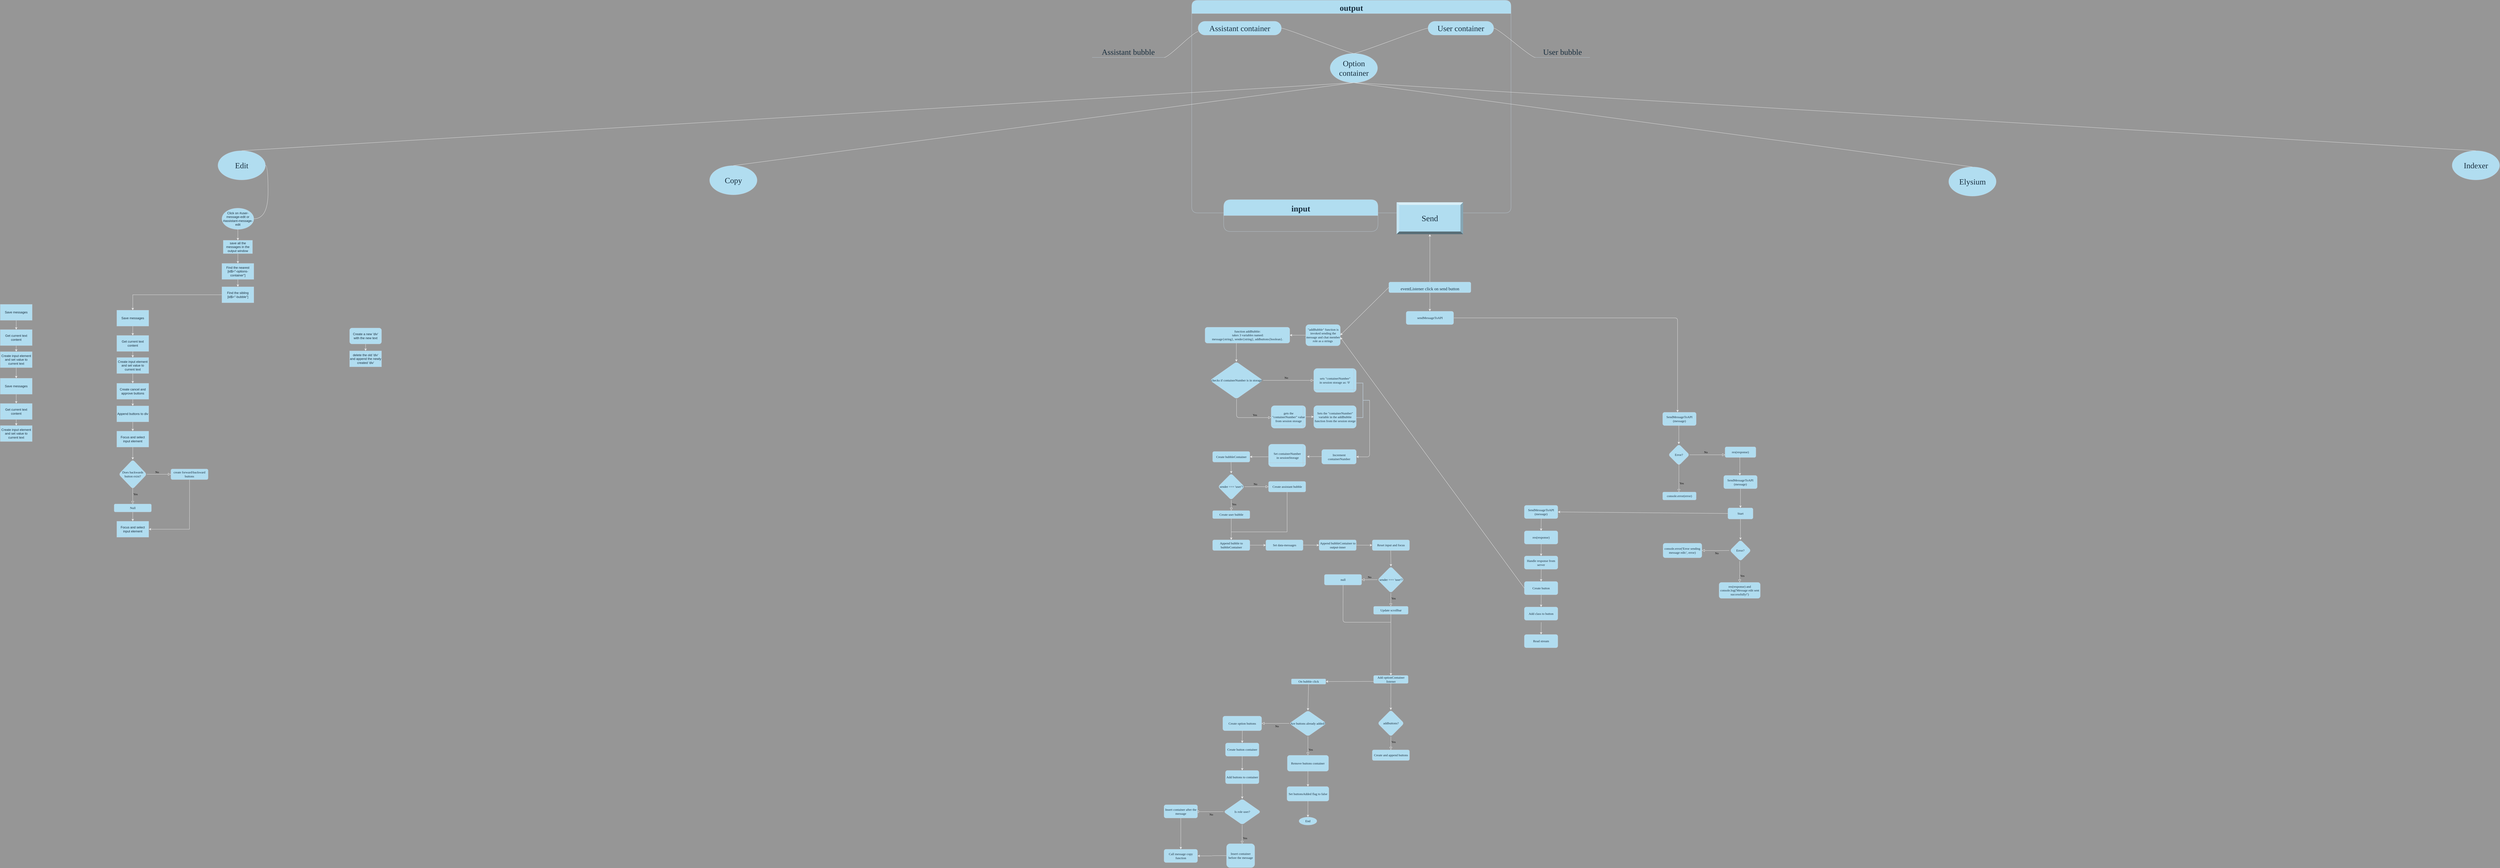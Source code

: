 <mxfile version="20.8.16" type="device"><diagram id="C5RBs43oDa-KdzZeNtuy" name="Page-1"><mxGraphModel dx="8011" dy="3622" grid="0" gridSize="10" guides="1" tooltips="1" connect="1" arrows="1" fold="1" page="0" pageScale="1" pageWidth="1169" pageHeight="827" background="#969696" math="0" shadow="0"><root><mxCell id="WIyWlLk6GJQsqaUBKTNV-0"/><mxCell id="WIyWlLk6GJQsqaUBKTNV-1" parent="WIyWlLk6GJQsqaUBKTNV-0"/><mxCell id="wX9Deym4tQ_ffLBqfz6I-1" value="&quot;addBubble&quot; function is invoked sending the message and chat member role as a strings&amp;nbsp;" style="rounded=1;whiteSpace=wrap;html=1;labelBackgroundColor=none;fillColor=#B1DDF0;strokeColor=#BAC8D3;fontColor=#182E3E;fontFamily=Comic Sans MS;" parent="WIyWlLk6GJQsqaUBKTNV-1" vertex="1"><mxGeometry x="-771.5" y="-1110" width="130" height="80" as="geometry"/></mxCell><mxCell id="wX9Deym4tQ_ffLBqfz6I-2" value="" style="endArrow=classic;html=1;rounded=1;exitX=0;exitY=0.5;exitDx=0;exitDy=0;entryX=1;entryY=0.5;entryDx=0;entryDy=0;labelBackgroundColor=none;strokeColor=#EEEEEE;fontColor=default;fontFamily=Comic Sans MS;" parent="WIyWlLk6GJQsqaUBKTNV-1" source="wX9Deym4tQ_ffLBqfz6I-1" target="wX9Deym4tQ_ffLBqfz6I-5" edge="1"><mxGeometry width="50" height="50" relative="1" as="geometry"><mxPoint x="-777" y="-1070.77" as="sourcePoint"/><mxPoint x="-821.5" y="-1070" as="targetPoint"/></mxGeometry></mxCell><mxCell id="wX9Deym4tQ_ffLBqfz6I-3" value="" style="endArrow=classic;html=1;rounded=1;exitX=0;exitY=0.5;exitDx=0;exitDy=0;labelBackgroundColor=none;strokeColor=#EEEEEE;fontColor=default;fontFamily=Comic Sans MS;entryX=1;entryY=0.5;entryDx=0;entryDy=0;" parent="WIyWlLk6GJQsqaUBKTNV-1" source="9-BZH0ohS2dUulpZkMat-35" target="wX9Deym4tQ_ffLBqfz6I-1" edge="1"><mxGeometry width="50" height="50" relative="1" as="geometry"><mxPoint x="-520" y="-1270" as="sourcePoint"/><mxPoint x="-631" y="-1081" as="targetPoint"/></mxGeometry></mxCell><mxCell id="wX9Deym4tQ_ffLBqfz6I-5" value="function addBubble:&lt;br&gt;&amp;nbsp;takes 3 variables named:&lt;br&gt;message{string}, sender{string}, addbuttons{boolean}." style="rounded=1;whiteSpace=wrap;html=1;labelBackgroundColor=none;fillColor=#B1DDF0;strokeColor=#BAC8D3;fontColor=#182E3E;fontFamily=Comic Sans MS;" parent="WIyWlLk6GJQsqaUBKTNV-1" vertex="1"><mxGeometry x="-1150" y="-1100" width="318.5" height="60" as="geometry"/></mxCell><mxCell id="wX9Deym4tQ_ffLBqfz6I-6" value="" style="endArrow=classic;html=1;rounded=1;labelBackgroundColor=none;strokeColor=#EEEEEE;fontColor=default;fontFamily=Comic Sans MS;" parent="WIyWlLk6GJQsqaUBKTNV-1" edge="1"><mxGeometry width="50" height="50" relative="1" as="geometry"><mxPoint x="-1032.28" y="-1040" as="sourcePoint"/><mxPoint x="-1032.28" y="-970" as="targetPoint"/><Array as="points"><mxPoint x="-1032.28" y="-980"/></Array></mxGeometry></mxCell><mxCell id="wX9Deym4tQ_ffLBqfz6I-8" value="checks if containerNumber is in storage" style="rhombus;whiteSpace=wrap;html=1;rounded=1;labelBackgroundColor=none;fillColor=#B1DDF0;strokeColor=#BAC8D3;fontColor=#182E3E;fontFamily=Comic Sans MS;" parent="WIyWlLk6GJQsqaUBKTNV-1" vertex="1"><mxGeometry x="-1131.5" y="-970" width="199" height="140" as="geometry"/></mxCell><mxCell id="wX9Deym4tQ_ffLBqfz6I-17" value="No" style="edgeStyle=orthogonalEdgeStyle;rounded=1;html=1;jettySize=auto;orthogonalLoop=1;fontSize=11;endArrow=block;endFill=0;endSize=8;strokeWidth=1;shadow=0;labelBackgroundColor=none;strokeColor=#EEEEEE;fontColor=default;fontFamily=Comic Sans MS;" parent="WIyWlLk6GJQsqaUBKTNV-1" edge="1"><mxGeometry x="-0.095" y="10" relative="1" as="geometry"><mxPoint as="offset"/><mxPoint x="-931.5" y="-900" as="sourcePoint"/><mxPoint x="-741.5" y="-900" as="targetPoint"/><Array as="points"/></mxGeometry></mxCell><mxCell id="wX9Deym4tQ_ffLBqfz6I-18" value="Yes" style="edgeStyle=orthogonalEdgeStyle;rounded=1;html=1;jettySize=auto;orthogonalLoop=1;fontSize=11;endArrow=block;endFill=0;endSize=8;strokeWidth=1;shadow=0;labelBackgroundColor=none;strokeColor=#EEEEEE;fontColor=default;fontFamily=Comic Sans MS;" parent="WIyWlLk6GJQsqaUBKTNV-1" edge="1"><mxGeometry x="0.387" y="10" relative="1" as="geometry"><mxPoint as="offset"/><mxPoint x="-1031.5" y="-830" as="sourcePoint"/><mxPoint x="-901.5" y="-760" as="targetPoint"/><Array as="points"><mxPoint x="-1031.5" y="-830"/><mxPoint x="-1031.5" y="-760"/></Array></mxGeometry></mxCell><mxCell id="wX9Deym4tQ_ffLBqfz6I-20" value="sets &quot;containerNumber&quot;&lt;br&gt;in session storage as: '0'&amp;nbsp;" style="shape=internalStorage;whiteSpace=wrap;html=1;backgroundOutline=1;dx=150;dy=80;rounded=1;labelBackgroundColor=none;fillColor=#B1DDF0;strokeColor=#BAC8D3;fontColor=#182E3E;fontFamily=Comic Sans MS;" parent="WIyWlLk6GJQsqaUBKTNV-1" vertex="1"><mxGeometry x="-741.5" y="-945" width="160" height="90" as="geometry"/></mxCell><mxCell id="wX9Deym4tQ_ffLBqfz6I-23" value="Sets the &quot;containerNumber&quot;&lt;br&gt;variable in the addBubble function from the session storge" style="rounded=1;whiteSpace=wrap;html=1;labelBackgroundColor=none;fillColor=#B1DDF0;strokeColor=#BAC8D3;fontColor=#182E3E;fontFamily=Comic Sans MS;" parent="WIyWlLk6GJQsqaUBKTNV-1" vertex="1"><mxGeometry x="-741.5" y="-805" width="160" height="85" as="geometry"/></mxCell><mxCell id="wX9Deym4tQ_ffLBqfz6I-24" value="gets the &quot;containerNumber&quot; value from session storage" style="shape=internalStorage;whiteSpace=wrap;html=1;backgroundOutline=1;dx=120;dy=75;rounded=1;labelBackgroundColor=none;fillColor=#B1DDF0;strokeColor=#BAC8D3;fontColor=#182E3E;fontFamily=Comic Sans MS;" parent="WIyWlLk6GJQsqaUBKTNV-1" vertex="1"><mxGeometry x="-901.5" y="-805" width="130" height="85" as="geometry"/></mxCell><mxCell id="wX9Deym4tQ_ffLBqfz6I-25" value="" style="endArrow=classic;html=1;rounded=1;labelBackgroundColor=none;strokeColor=#EEEEEE;fontColor=default;fontFamily=Comic Sans MS;" parent="WIyWlLk6GJQsqaUBKTNV-1" edge="1"><mxGeometry width="50" height="50" relative="1" as="geometry"><mxPoint x="-771.5" y="-763" as="sourcePoint"/><mxPoint x="-741.5" y="-763" as="targetPoint"/></mxGeometry></mxCell><mxCell id="wX9Deym4tQ_ffLBqfz6I-26" value="" style="strokeWidth=2;html=1;shape=mxgraph.flowchart.annotation_2;align=left;labelPosition=right;pointerEvents=1;rotation=-180;rounded=1;labelBackgroundColor=none;fillColor=#B1DDF0;strokeColor=#BAC8D3;fontColor=#182E3E;fontFamily=Comic Sans MS;" parent="WIyWlLk6GJQsqaUBKTNV-1" vertex="1"><mxGeometry x="-581.5" y="-890" width="50" height="130" as="geometry"/></mxCell><mxCell id="wX9Deym4tQ_ffLBqfz6I-27" value="" style="endArrow=classic;html=1;rounded=1;exitX=0;exitY=0.5;exitDx=0;exitDy=0;exitPerimeter=0;entryX=1;entryY=0.5;entryDx=0;entryDy=0;labelBackgroundColor=none;strokeColor=#EEEEEE;fontColor=default;fontFamily=Comic Sans MS;" parent="WIyWlLk6GJQsqaUBKTNV-1" source="wX9Deym4tQ_ffLBqfz6I-26" target="wX9Deym4tQ_ffLBqfz6I-29" edge="1"><mxGeometry width="50" height="50" relative="1" as="geometry"><mxPoint x="-401.5" y="-650" as="sourcePoint"/><mxPoint x="-501.5" y="-450" as="targetPoint"/><Array as="points"><mxPoint x="-531.5" y="-612"/></Array></mxGeometry></mxCell><mxCell id="wX9Deym4tQ_ffLBqfz6I-29" value="Increment containerNumber" style="rounded=1;whiteSpace=wrap;html=1;labelBackgroundColor=none;fillColor=#B1DDF0;strokeColor=#BAC8D3;fontColor=#182E3E;fontFamily=Comic Sans MS;" parent="WIyWlLk6GJQsqaUBKTNV-1" vertex="1"><mxGeometry x="-711.5" y="-640" width="130" height="55" as="geometry"/></mxCell><mxCell id="wX9Deym4tQ_ffLBqfz6I-30" value="" style="endArrow=classic;html=1;rounded=1;labelBackgroundColor=none;strokeColor=#EEEEEE;fontColor=default;fontFamily=Comic Sans MS;" parent="WIyWlLk6GJQsqaUBKTNV-1" edge="1"><mxGeometry width="50" height="50" relative="1" as="geometry"><mxPoint x="-711.5" y="-613.21" as="sourcePoint"/><mxPoint x="-766.75" y="-613.21" as="targetPoint"/><Array as="points"><mxPoint x="-736.75" y="-613.21"/></Array></mxGeometry></mxCell><mxCell id="wX9Deym4tQ_ffLBqfz6I-32" value="" style="endArrow=classic;html=1;rounded=1;exitX=0;exitY=0.5;exitDx=0;exitDy=0;entryX=1;entryY=0.5;entryDx=0;entryDy=0;labelBackgroundColor=none;strokeColor=#EEEEEE;fontColor=default;fontFamily=Comic Sans MS;" parent="WIyWlLk6GJQsqaUBKTNV-1" edge="1"><mxGeometry width="50" height="50" relative="1" as="geometry"><mxPoint x="-911.5" y="-612.5" as="sourcePoint"/><mxPoint x="-981.5" y="-612.5" as="targetPoint"/></mxGeometry></mxCell><mxCell id="wX9Deym4tQ_ffLBqfz6I-33" value="Create bubbleContainer" style="rounded=1;whiteSpace=wrap;html=1;labelBackgroundColor=none;fillColor=#B1DDF0;strokeColor=#BAC8D3;fontColor=#182E3E;fontFamily=Comic Sans MS;" parent="WIyWlLk6GJQsqaUBKTNV-1" vertex="1"><mxGeometry x="-1121.5" y="-632.5" width="140" height="40" as="geometry"/></mxCell><mxCell id="wX9Deym4tQ_ffLBqfz6I-37" value="sender === 'user'?" style="rhombus;whiteSpace=wrap;html=1;rounded=1;labelBackgroundColor=none;fillColor=#B1DDF0;strokeColor=#BAC8D3;fontColor=#182E3E;fontFamily=Comic Sans MS;" parent="WIyWlLk6GJQsqaUBKTNV-1" vertex="1"><mxGeometry x="-1101.25" y="-550" width="99.5" height="100" as="geometry"/></mxCell><mxCell id="wX9Deym4tQ_ffLBqfz6I-80" value="" style="endArrow=classic;html=1;rounded=1;labelBackgroundColor=none;strokeColor=#EEEEEE;fontColor=default;fontFamily=Comic Sans MS;" parent="WIyWlLk6GJQsqaUBKTNV-1" edge="1"><mxGeometry width="50" height="50" relative="1" as="geometry"><mxPoint x="-1052.21" y="-592.5" as="sourcePoint"/><mxPoint x="-1051.5" y="-550" as="targetPoint"/></mxGeometry></mxCell><mxCell id="wX9Deym4tQ_ffLBqfz6I-82" value="No" style="edgeStyle=orthogonalEdgeStyle;rounded=1;html=1;jettySize=auto;orthogonalLoop=1;fontSize=11;endArrow=block;endFill=0;endSize=8;strokeWidth=1;shadow=0;labelBackgroundColor=none;strokeColor=#EEEEEE;fontColor=default;fontFamily=Comic Sans MS;" parent="WIyWlLk6GJQsqaUBKTNV-1" edge="1"><mxGeometry x="-0.095" y="10" relative="1" as="geometry"><mxPoint as="offset"/><mxPoint x="-1001.75" y="-500" as="sourcePoint"/><mxPoint x="-911.5" y="-500" as="targetPoint"/><Array as="points"/></mxGeometry></mxCell><mxCell id="wX9Deym4tQ_ffLBqfz6I-83" value="Yes" style="edgeStyle=orthogonalEdgeStyle;rounded=1;html=1;jettySize=auto;orthogonalLoop=1;fontSize=11;endArrow=block;endFill=0;endSize=8;strokeWidth=1;shadow=0;labelBackgroundColor=none;entryX=0.5;entryY=0;entryDx=0;entryDy=0;strokeColor=#EEEEEE;fontColor=default;fontFamily=Comic Sans MS;" parent="WIyWlLk6GJQsqaUBKTNV-1" target="wX9Deym4tQ_ffLBqfz6I-85" edge="1"><mxGeometry x="-0.2" y="10" relative="1" as="geometry"><mxPoint as="offset"/><mxPoint x="-1051.5" y="-450" as="sourcePoint"/><mxPoint x="-1051.5" y="-400" as="targetPoint"/><Array as="points"/></mxGeometry></mxCell><mxCell id="wX9Deym4tQ_ffLBqfz6I-84" value="Create assistant bubble" style="rounded=1;whiteSpace=wrap;html=1;labelBackgroundColor=none;fillColor=#B1DDF0;strokeColor=#BAC8D3;fontColor=#182E3E;fontFamily=Comic Sans MS;" parent="WIyWlLk6GJQsqaUBKTNV-1" vertex="1"><mxGeometry x="-911.5" y="-520" width="140" height="40" as="geometry"/></mxCell><mxCell id="wX9Deym4tQ_ffLBqfz6I-85" value="Create user bubble" style="rounded=1;whiteSpace=wrap;html=1;labelBackgroundColor=none;fillColor=#B1DDF0;strokeColor=#BAC8D3;fontColor=#182E3E;fontFamily=Comic Sans MS;" parent="WIyWlLk6GJQsqaUBKTNV-1" vertex="1"><mxGeometry x="-1121.5" y="-410" width="140" height="30" as="geometry"/></mxCell><mxCell id="wX9Deym4tQ_ffLBqfz6I-88" value="" style="endArrow=none;html=1;rounded=1;entryX=0.5;entryY=1;entryDx=0;entryDy=0;labelBackgroundColor=none;strokeColor=#EEEEEE;fontColor=default;fontFamily=Comic Sans MS;" parent="WIyWlLk6GJQsqaUBKTNV-1" target="wX9Deym4tQ_ffLBqfz6I-84" edge="1"><mxGeometry width="50" height="50" relative="1" as="geometry"><mxPoint x="-841.5" y="-330" as="sourcePoint"/><mxPoint x="-838.25" y="-460" as="targetPoint"/></mxGeometry></mxCell><mxCell id="wX9Deym4tQ_ffLBqfz6I-89" value="" style="endArrow=none;html=1;rounded=1;labelBackgroundColor=none;strokeColor=#EEEEEE;fontColor=default;fontFamily=Comic Sans MS;" parent="WIyWlLk6GJQsqaUBKTNV-1" edge="1"><mxGeometry width="50" height="50" relative="1" as="geometry"><mxPoint x="-1051.5" y="-330" as="sourcePoint"/><mxPoint x="-841.5" y="-330" as="targetPoint"/></mxGeometry></mxCell><mxCell id="wX9Deym4tQ_ffLBqfz6I-90" value="Append bubble to bubbleContainer" style="rounded=1;whiteSpace=wrap;html=1;labelBackgroundColor=none;fillColor=#B1DDF0;strokeColor=#BAC8D3;fontColor=#182E3E;fontFamily=Comic Sans MS;" parent="WIyWlLk6GJQsqaUBKTNV-1" vertex="1"><mxGeometry x="-1121.5" y="-300" width="140" height="40" as="geometry"/></mxCell><mxCell id="wX9Deym4tQ_ffLBqfz6I-92" value="" style="endArrow=classic;html=1;rounded=1;exitX=0.5;exitY=1;exitDx=0;exitDy=0;labelBackgroundColor=none;strokeColor=#EEEEEE;fontColor=default;fontFamily=Comic Sans MS;" parent="WIyWlLk6GJQsqaUBKTNV-1" source="wX9Deym4tQ_ffLBqfz6I-85" target="wX9Deym4tQ_ffLBqfz6I-90" edge="1"><mxGeometry width="50" height="50" relative="1" as="geometry"><mxPoint x="-1052.13" y="-360" as="sourcePoint"/><mxPoint x="-1050" y="-310" as="targetPoint"/></mxGeometry></mxCell><mxCell id="wX9Deym4tQ_ffLBqfz6I-93" value="" style="endArrow=classic;html=1;rounded=1;exitX=1;exitY=0.5;exitDx=0;exitDy=0;entryX=0;entryY=0.5;entryDx=0;entryDy=0;labelBackgroundColor=none;strokeColor=#EEEEEE;fontColor=default;fontFamily=Comic Sans MS;" parent="WIyWlLk6GJQsqaUBKTNV-1" source="wX9Deym4tQ_ffLBqfz6I-90" target="wX9Deym4tQ_ffLBqfz6I-94" edge="1"><mxGeometry width="50" height="50" relative="1" as="geometry"><mxPoint x="-972.75" y="-280.42" as="sourcePoint"/><mxPoint x="-932.5" y="-280.42" as="targetPoint"/></mxGeometry></mxCell><mxCell id="wX9Deym4tQ_ffLBqfz6I-94" value="Set data-messages" style="rounded=1;whiteSpace=wrap;html=1;labelBackgroundColor=none;fillColor=#B1DDF0;strokeColor=#BAC8D3;fontColor=#182E3E;fontFamily=Comic Sans MS;" parent="WIyWlLk6GJQsqaUBKTNV-1" vertex="1"><mxGeometry x="-921.5" y="-300" width="140" height="40" as="geometry"/></mxCell><mxCell id="wX9Deym4tQ_ffLBqfz6I-95" value="" style="endArrow=classic;html=1;rounded=1;labelBackgroundColor=none;strokeColor=#EEEEEE;fontColor=default;fontFamily=Comic Sans MS;" parent="WIyWlLk6GJQsqaUBKTNV-1" edge="1"><mxGeometry width="50" height="50" relative="1" as="geometry"><mxPoint x="-452.21" y="-260" as="sourcePoint"/><mxPoint x="-451.21" y="-200" as="targetPoint"/></mxGeometry></mxCell><mxCell id="wX9Deym4tQ_ffLBqfz6I-96" value="Append bubbleContainer to output-inner" style="rounded=1;whiteSpace=wrap;html=1;labelBackgroundColor=none;fillColor=#B1DDF0;strokeColor=#BAC8D3;fontColor=#182E3E;fontFamily=Comic Sans MS;" parent="WIyWlLk6GJQsqaUBKTNV-1" vertex="1"><mxGeometry x="-721.5" y="-300" width="140" height="40" as="geometry"/></mxCell><mxCell id="wX9Deym4tQ_ffLBqfz6I-98" value="Reset input and focus" style="rounded=1;whiteSpace=wrap;html=1;labelBackgroundColor=none;fillColor=#B1DDF0;strokeColor=#BAC8D3;fontColor=#182E3E;fontFamily=Comic Sans MS;" parent="WIyWlLk6GJQsqaUBKTNV-1" vertex="1"><mxGeometry x="-521.5" y="-300" width="140" height="40" as="geometry"/></mxCell><mxCell id="9-BZH0ohS2dUulpZkMat-79" value="" style="edgeStyle=orthogonalEdgeStyle;rounded=1;orthogonalLoop=1;jettySize=auto;html=1;fontSize=16;labelBackgroundColor=none;strokeColor=#EEEEEE;fontColor=default;fontFamily=Comic Sans MS;" parent="WIyWlLk6GJQsqaUBKTNV-1" source="wX9Deym4tQ_ffLBqfz6I-100" target="mDdlJBYnY5_i_cVXb-hR-8" edge="1"><mxGeometry relative="1" as="geometry"/></mxCell><mxCell id="wX9Deym4tQ_ffLBqfz6I-100" value="Update scrollbar" style="rounded=1;whiteSpace=wrap;html=1;labelBackgroundColor=none;fillColor=#B1DDF0;strokeColor=#BAC8D3;fontColor=#182E3E;fontFamily=Comic Sans MS;" parent="WIyWlLk6GJQsqaUBKTNV-1" vertex="1"><mxGeometry x="-516.5" y="-50" width="130" height="30" as="geometry"/></mxCell><mxCell id="wX9Deym4tQ_ffLBqfz6I-117" value="sender === 'user'?" style="rhombus;whiteSpace=wrap;html=1;rounded=1;labelBackgroundColor=none;fillColor=#B1DDF0;strokeColor=#BAC8D3;fontColor=#182E3E;fontFamily=Comic Sans MS;" parent="WIyWlLk6GJQsqaUBKTNV-1" vertex="1"><mxGeometry x="-501.25" y="-200" width="99.5" height="100" as="geometry"/></mxCell><mxCell id="wX9Deym4tQ_ffLBqfz6I-121" value="No" style="edgeStyle=orthogonalEdgeStyle;rounded=1;html=1;jettySize=auto;orthogonalLoop=1;fontSize=11;endArrow=block;endFill=0;endSize=8;strokeWidth=1;shadow=0;labelBackgroundColor=none;entryX=1;entryY=0.5;entryDx=0;entryDy=0;strokeColor=#EEEEEE;fontColor=default;fontFamily=Comic Sans MS;" parent="WIyWlLk6GJQsqaUBKTNV-1" target="wX9Deym4tQ_ffLBqfz6I-123" edge="1"><mxGeometry x="0.002" y="-10" relative="1" as="geometry"><mxPoint as="offset"/><mxPoint x="-501.62" y="-150.42" as="sourcePoint"/><mxPoint x="-561.5" y="-150" as="targetPoint"/><Array as="points"/></mxGeometry></mxCell><mxCell id="wX9Deym4tQ_ffLBqfz6I-123" value="null" style="rounded=1;whiteSpace=wrap;html=1;labelBackgroundColor=none;fillColor=#B1DDF0;strokeColor=#BAC8D3;fontColor=#182E3E;fontFamily=Comic Sans MS;" parent="WIyWlLk6GJQsqaUBKTNV-1" vertex="1"><mxGeometry x="-701.5" y="-170" width="140" height="40" as="geometry"/></mxCell><mxCell id="wX9Deym4tQ_ffLBqfz6I-124" value="Set containerNumber&lt;br&gt;&amp;nbsp;in sessionStorage" style="shape=internalStorage;whiteSpace=wrap;html=1;backgroundOutline=1;dx=130;dy=70;rounded=1;labelBackgroundColor=none;fillColor=#B1DDF0;strokeColor=#BAC8D3;fontColor=#182E3E;fontFamily=Comic Sans MS;" parent="WIyWlLk6GJQsqaUBKTNV-1" vertex="1"><mxGeometry x="-911.5" y="-660" width="140" height="85" as="geometry"/></mxCell><mxCell id="wX9Deym4tQ_ffLBqfz6I-126" value="" style="endArrow=classic;html=1;rounded=1;entryX=0;entryY=0.5;entryDx=0;entryDy=0;labelBackgroundColor=none;strokeColor=#EEEEEE;fontColor=default;fontFamily=Comic Sans MS;" parent="WIyWlLk6GJQsqaUBKTNV-1" target="wX9Deym4tQ_ffLBqfz6I-96" edge="1"><mxGeometry width="50" height="50" relative="1" as="geometry"><mxPoint x="-781.5" y="-280.42" as="sourcePoint"/><mxPoint x="-741.25" y="-280.42" as="targetPoint"/></mxGeometry></mxCell><mxCell id="wX9Deym4tQ_ffLBqfz6I-127" value="" style="endArrow=classic;html=1;rounded=1;entryX=0;entryY=0.5;entryDx=0;entryDy=0;labelBackgroundColor=none;strokeColor=#EEEEEE;fontColor=default;fontFamily=Comic Sans MS;" parent="WIyWlLk6GJQsqaUBKTNV-1" target="wX9Deym4tQ_ffLBqfz6I-98" edge="1"><mxGeometry width="50" height="50" relative="1" as="geometry"><mxPoint x="-581.75" y="-280" as="sourcePoint"/><mxPoint x="-541.5" y="-280" as="targetPoint"/></mxGeometry></mxCell><mxCell id="wX9Deym4tQ_ffLBqfz6I-129" value="Yes" style="edgeStyle=orthogonalEdgeStyle;rounded=1;html=1;jettySize=auto;orthogonalLoop=1;fontSize=11;endArrow=block;endFill=0;endSize=8;strokeWidth=1;shadow=0;labelBackgroundColor=none;strokeColor=#EEEEEE;fontColor=default;fontFamily=Comic Sans MS;" parent="WIyWlLk6GJQsqaUBKTNV-1" edge="1"><mxGeometry x="-0.2" y="10" relative="1" as="geometry"><mxPoint as="offset"/><mxPoint x="-451.74" y="-100" as="sourcePoint"/><mxPoint x="-451.74" y="-50" as="targetPoint"/><Array as="points"><mxPoint x="-451.74" y="-80"/><mxPoint x="-451.74" y="-80"/></Array></mxGeometry></mxCell><mxCell id="wX9Deym4tQ_ffLBqfz6I-131" value="" style="endArrow=none;html=1;rounded=1;labelBackgroundColor=none;strokeColor=#EEEEEE;fontColor=default;fontFamily=Comic Sans MS;" parent="WIyWlLk6GJQsqaUBKTNV-1" edge="1"><mxGeometry width="50" height="50" relative="1" as="geometry"><mxPoint x="-631.09" y="-130" as="sourcePoint"/><mxPoint x="-451.5" y="10" as="targetPoint"/><Array as="points"><mxPoint x="-631.5" y="10"/></Array></mxGeometry></mxCell><mxCell id="mDdlJBYnY5_i_cVXb-hR-8" value="Add optionContainer listener" style="rounded=1;whiteSpace=wrap;html=1;labelBackgroundColor=none;fillColor=#B1DDF0;strokeColor=#BAC8D3;fontColor=#182E3E;fontFamily=Comic Sans MS;" parent="WIyWlLk6GJQsqaUBKTNV-1" vertex="1"><mxGeometry x="-516.5" y="210" width="130" height="30" as="geometry"/></mxCell><mxCell id="mDdlJBYnY5_i_cVXb-hR-13" value="" style="endArrow=classic;html=1;rounded=1;entryX=0.5;entryY=0;entryDx=0;entryDy=0;labelBackgroundColor=none;strokeColor=#EEEEEE;fontColor=default;fontFamily=Comic Sans MS;" parent="WIyWlLk6GJQsqaUBKTNV-1" source="mDdlJBYnY5_i_cVXb-hR-8" edge="1"><mxGeometry width="50" height="50" relative="1" as="geometry"><mxPoint x="-451.84" y="249" as="sourcePoint"/><mxPoint x="-451.745" y="340" as="targetPoint"/></mxGeometry></mxCell><mxCell id="mDdlJBYnY5_i_cVXb-hR-15" value="addbuttons?" style="rhombus;whiteSpace=wrap;html=1;rounded=1;labelBackgroundColor=none;fillColor=#B1DDF0;strokeColor=#BAC8D3;fontColor=#182E3E;fontFamily=Comic Sans MS;" parent="WIyWlLk6GJQsqaUBKTNV-1" vertex="1"><mxGeometry x="-501.25" y="340" width="99.5" height="100" as="geometry"/></mxCell><mxCell id="mDdlJBYnY5_i_cVXb-hR-17" value="Create and append buttons" style="rounded=1;whiteSpace=wrap;html=1;labelBackgroundColor=none;fillColor=#B1DDF0;strokeColor=#BAC8D3;fontColor=#182E3E;fontFamily=Comic Sans MS;" parent="WIyWlLk6GJQsqaUBKTNV-1" vertex="1"><mxGeometry x="-521.5" y="490" width="140" height="40" as="geometry"/></mxCell><mxCell id="mDdlJBYnY5_i_cVXb-hR-18" value="Yes" style="edgeStyle=orthogonalEdgeStyle;rounded=1;html=1;jettySize=auto;orthogonalLoop=1;fontSize=11;endArrow=block;endFill=0;endSize=8;strokeWidth=1;shadow=0;labelBackgroundColor=none;strokeColor=#EEEEEE;fontColor=default;fontFamily=Comic Sans MS;" parent="WIyWlLk6GJQsqaUBKTNV-1" edge="1"><mxGeometry x="-0.2" y="10" relative="1" as="geometry"><mxPoint as="offset"/><mxPoint x="-451.6" y="440" as="sourcePoint"/><mxPoint x="-451.6" y="490" as="targetPoint"/><Array as="points"><mxPoint x="-451.6" y="460"/><mxPoint x="-451.6" y="460"/></Array></mxGeometry></mxCell><mxCell id="9-BZH0ohS2dUulpZkMat-47" value="" style="edgeStyle=orthogonalEdgeStyle;rounded=1;orthogonalLoop=1;jettySize=auto;html=1;fontSize=20;exitX=1;exitY=0.5;exitDx=0;exitDy=0;labelBackgroundColor=none;strokeColor=#EEEEEE;fontColor=default;fontFamily=Comic Sans MS;" parent="WIyWlLk6GJQsqaUBKTNV-1" source="mDdlJBYnY5_i_cVXb-hR-27" target="mDdlJBYnY5_i_cVXb-hR-30" edge="1"><mxGeometry relative="1" as="geometry"><mxPoint x="-305" y="-1080" as="sourcePoint"/><Array as="points"><mxPoint x="626" y="-1135"/></Array></mxGeometry></mxCell><mxCell id="mDdlJBYnY5_i_cVXb-hR-27" value="sendMessageToAPI" style="rounded=1;whiteSpace=wrap;html=1;labelBackgroundColor=none;fillColor=#B1DDF0;strokeColor=#BAC8D3;fontColor=#182E3E;fontFamily=Comic Sans MS;" parent="WIyWlLk6GJQsqaUBKTNV-1" vertex="1"><mxGeometry x="-394.25" y="-1160" width="178.5" height="50" as="geometry"/></mxCell><mxCell id="mDdlJBYnY5_i_cVXb-hR-30" value="SendMessageToAPI&lt;br style=&quot;border-color: var(--border-color);&quot;&gt;(message)" style="rounded=1;whiteSpace=wrap;html=1;labelBackgroundColor=none;fillColor=#B1DDF0;strokeColor=#BAC8D3;fontColor=#182E3E;fontFamily=Comic Sans MS;" parent="WIyWlLk6GJQsqaUBKTNV-1" vertex="1"><mxGeometry x="570" y="-780" width="126" height="50" as="geometry"/></mxCell><mxCell id="mDdlJBYnY5_i_cVXb-hR-31" value="Error?" style="rhombus;whiteSpace=wrap;html=1;rounded=1;labelBackgroundColor=none;fillColor=#B1DDF0;strokeColor=#BAC8D3;fontColor=#182E3E;fontFamily=Comic Sans MS;" parent="WIyWlLk6GJQsqaUBKTNV-1" vertex="1"><mxGeometry x="591" y="-660" width="80" height="80" as="geometry"/></mxCell><mxCell id="mDdlJBYnY5_i_cVXb-hR-32" value="" style="endArrow=classic;html=1;rounded=1;labelBackgroundColor=none;strokeColor=#EEEEEE;fontColor=default;fontFamily=Comic Sans MS;" parent="WIyWlLk6GJQsqaUBKTNV-1" edge="1"><mxGeometry width="50" height="50" relative="1" as="geometry"><mxPoint x="630.71" y="-730" as="sourcePoint"/><mxPoint x="630.71" y="-660" as="targetPoint"/><Array as="points"><mxPoint x="630.71" y="-670"/><mxPoint x="630.71" y="-700"/></Array></mxGeometry></mxCell><mxCell id="mDdlJBYnY5_i_cVXb-hR-34" value="No" style="edgeStyle=orthogonalEdgeStyle;rounded=1;html=1;jettySize=auto;orthogonalLoop=1;fontSize=11;endArrow=block;endFill=0;endSize=8;strokeWidth=1;shadow=0;labelBackgroundColor=none;entryX=0;entryY=0.75;entryDx=0;entryDy=0;exitX=1;exitY=0.5;exitDx=0;exitDy=0;strokeColor=#EEEEEE;fontColor=default;fontFamily=Comic Sans MS;" parent="WIyWlLk6GJQsqaUBKTNV-1" source="mDdlJBYnY5_i_cVXb-hR-31" target="mDdlJBYnY5_i_cVXb-hR-38" edge="1"><mxGeometry x="-0.095" y="10" relative="1" as="geometry"><mxPoint as="offset"/><mxPoint x="680" y="-622" as="sourcePoint"/><mxPoint x="461" y="-620" as="targetPoint"/><Array as="points"/></mxGeometry></mxCell><mxCell id="mDdlJBYnY5_i_cVXb-hR-35" value="Yes" style="edgeStyle=orthogonalEdgeStyle;rounded=1;html=1;jettySize=auto;orthogonalLoop=1;fontSize=11;endArrow=block;endFill=0;endSize=8;strokeWidth=1;shadow=0;labelBackgroundColor=none;strokeColor=#EEEEEE;fontColor=default;fontFamily=Comic Sans MS;" parent="WIyWlLk6GJQsqaUBKTNV-1" edge="1"><mxGeometry x="0.387" y="10" relative="1" as="geometry"><mxPoint as="offset"/><mxPoint x="631" y="-587.53" as="sourcePoint"/><mxPoint x="631" y="-480" as="targetPoint"/><Array as="points"><mxPoint x="631" y="-587.53"/><mxPoint x="631" y="-517.53"/></Array></mxGeometry></mxCell><mxCell id="mDdlJBYnY5_i_cVXb-hR-36" value="console.error(error)" style="rounded=1;whiteSpace=wrap;html=1;labelBackgroundColor=none;fillColor=#B1DDF0;strokeColor=#BAC8D3;fontColor=#182E3E;fontFamily=Comic Sans MS;" parent="WIyWlLk6GJQsqaUBKTNV-1" vertex="1"><mxGeometry x="570" y="-480" width="126" height="30" as="geometry"/></mxCell><mxCell id="mDdlJBYnY5_i_cVXb-hR-38" value="res(response)" style="rounded=1;whiteSpace=wrap;html=1;labelBackgroundColor=none;fillColor=#B1DDF0;strokeColor=#BAC8D3;fontColor=#182E3E;fontFamily=Comic Sans MS;" parent="WIyWlLk6GJQsqaUBKTNV-1" vertex="1"><mxGeometry x="804.38" y="-650" width="116" height="40" as="geometry"/></mxCell><mxCell id="mDdlJBYnY5_i_cVXb-hR-39" value="" style="endArrow=classic;html=1;rounded=1;labelBackgroundColor=none;strokeColor=#EEEEEE;fontColor=default;fontFamily=Comic Sans MS;" parent="WIyWlLk6GJQsqaUBKTNV-1" edge="1"><mxGeometry width="50" height="50" relative="1" as="geometry"><mxPoint x="859.98" y="-612.5" as="sourcePoint"/><mxPoint x="859.98" y="-542.5" as="targetPoint"/><Array as="points"><mxPoint x="859.98" y="-552.5"/></Array></mxGeometry></mxCell><mxCell id="9-BZH0ohS2dUulpZkMat-50" value="" style="edgeStyle=orthogonalEdgeStyle;rounded=1;orthogonalLoop=1;jettySize=auto;html=1;fontSize=16;labelBackgroundColor=none;strokeColor=#EEEEEE;fontColor=default;fontFamily=Comic Sans MS;" parent="WIyWlLk6GJQsqaUBKTNV-1" source="mDdlJBYnY5_i_cVXb-hR-40" target="mDdlJBYnY5_i_cVXb-hR-52" edge="1"><mxGeometry relative="1" as="geometry"/></mxCell><mxCell id="mDdlJBYnY5_i_cVXb-hR-40" value="SendMessageToAPI&lt;br style=&quot;border-color: var(--border-color);&quot;&gt;(message)" style="rounded=1;whiteSpace=wrap;html=1;labelBackgroundColor=none;fillColor=#B1DDF0;strokeColor=#BAC8D3;fontColor=#182E3E;fontFamily=Comic Sans MS;" parent="WIyWlLk6GJQsqaUBKTNV-1" vertex="1"><mxGeometry x="799.38" y="-542.5" width="126" height="50" as="geometry"/></mxCell><mxCell id="mDdlJBYnY5_i_cVXb-hR-45" value="Error?" style="rhombus;whiteSpace=wrap;html=1;rounded=1;labelBackgroundColor=none;fillColor=#B1DDF0;strokeColor=#BAC8D3;fontColor=#182E3E;fontFamily=Comic Sans MS;" parent="WIyWlLk6GJQsqaUBKTNV-1" vertex="1"><mxGeometry x="822.38" y="-300" width="80" height="80" as="geometry"/></mxCell><mxCell id="mDdlJBYnY5_i_cVXb-hR-46" value="No" style="edgeStyle=orthogonalEdgeStyle;rounded=1;html=1;jettySize=auto;orthogonalLoop=1;fontSize=11;endArrow=block;endFill=0;endSize=8;strokeWidth=1;shadow=0;labelBackgroundColor=none;entryX=1;entryY=0.5;entryDx=0;entryDy=0;strokeColor=#EEEEEE;fontColor=default;fontFamily=Comic Sans MS;" parent="WIyWlLk6GJQsqaUBKTNV-1" target="mDdlJBYnY5_i_cVXb-hR-49" edge="1"><mxGeometry x="-0.095" y="10" relative="1" as="geometry"><mxPoint as="offset"/><mxPoint x="820.38" y="-260" as="sourcePoint"/><mxPoint x="731.38" y="-260" as="targetPoint"/><Array as="points"/></mxGeometry></mxCell><mxCell id="mDdlJBYnY5_i_cVXb-hR-47" value="Yes" style="edgeStyle=orthogonalEdgeStyle;rounded=1;html=1;jettySize=auto;orthogonalLoop=1;fontSize=11;endArrow=block;endFill=0;endSize=8;strokeWidth=1;shadow=0;labelBackgroundColor=none;entryX=0.5;entryY=0;entryDx=0;entryDy=0;strokeColor=#EEEEEE;fontColor=default;fontFamily=Comic Sans MS;" parent="WIyWlLk6GJQsqaUBKTNV-1" target="mDdlJBYnY5_i_cVXb-hR-48" edge="1"><mxGeometry x="0.387" y="10" relative="1" as="geometry"><mxPoint as="offset"/><mxPoint x="859.21" y="-220" as="sourcePoint"/><mxPoint x="859.21" y="-112.47" as="targetPoint"/><Array as="points"/></mxGeometry></mxCell><mxCell id="mDdlJBYnY5_i_cVXb-hR-48" value="res(response) and console.log('Message edit sent successfully!')" style="rounded=1;whiteSpace=wrap;html=1;labelBackgroundColor=none;fillColor=#B1DDF0;strokeColor=#BAC8D3;fontColor=#182E3E;fontFamily=Comic Sans MS;" parent="WIyWlLk6GJQsqaUBKTNV-1" vertex="1"><mxGeometry x="781.88" y="-140" width="155" height="60" as="geometry"/></mxCell><mxCell id="mDdlJBYnY5_i_cVXb-hR-49" value="console.error('Error sending message edit:', error)" style="rounded=1;whiteSpace=wrap;html=1;labelBackgroundColor=none;fillColor=#B1DDF0;strokeColor=#BAC8D3;fontColor=#182E3E;fontFamily=Comic Sans MS;" parent="WIyWlLk6GJQsqaUBKTNV-1" vertex="1"><mxGeometry x="571.38" y="-287.5" width="146" height="55" as="geometry"/></mxCell><mxCell id="9-BZH0ohS2dUulpZkMat-51" value="" style="edgeStyle=orthogonalEdgeStyle;rounded=1;orthogonalLoop=1;jettySize=auto;html=1;fontSize=16;labelBackgroundColor=none;strokeColor=#EEEEEE;fontColor=default;fontFamily=Comic Sans MS;" parent="WIyWlLk6GJQsqaUBKTNV-1" source="mDdlJBYnY5_i_cVXb-hR-52" target="mDdlJBYnY5_i_cVXb-hR-45" edge="1"><mxGeometry relative="1" as="geometry"/></mxCell><mxCell id="mDdlJBYnY5_i_cVXb-hR-52" value="Start" style="rounded=1;whiteSpace=wrap;html=1;labelBackgroundColor=none;fillColor=#B1DDF0;strokeColor=#BAC8D3;fontColor=#182E3E;fontFamily=Comic Sans MS;" parent="WIyWlLk6GJQsqaUBKTNV-1" vertex="1"><mxGeometry x="815.13" y="-420.25" width="94.5" height="42" as="geometry"/></mxCell><mxCell id="mDdlJBYnY5_i_cVXb-hR-54" value="SendMessageToAPI&lt;br style=&quot;border-color: var(--border-color);&quot;&gt;(message)" style="rounded=1;whiteSpace=wrap;html=1;labelBackgroundColor=none;fillColor=#B1DDF0;strokeColor=#BAC8D3;fontColor=#182E3E;fontFamily=Comic Sans MS;" parent="WIyWlLk6GJQsqaUBKTNV-1" vertex="1"><mxGeometry x="50" y="-430" width="126" height="50" as="geometry"/></mxCell><mxCell id="mDdlJBYnY5_i_cVXb-hR-68" value="" style="endArrow=classic;html=1;rounded=1;entryX=1;entryY=0.5;entryDx=0;entryDy=0;exitX=0;exitY=0.5;exitDx=0;exitDy=0;labelBackgroundColor=none;strokeColor=#EEEEEE;fontColor=default;fontFamily=Comic Sans MS;" parent="WIyWlLk6GJQsqaUBKTNV-1" source="mDdlJBYnY5_i_cVXb-hR-52" target="mDdlJBYnY5_i_cVXb-hR-54" edge="1"><mxGeometry width="50" height="50" relative="1" as="geometry"><mxPoint x="860" y="-340" as="sourcePoint"/><mxPoint x="1421.5" y="-638.75" as="targetPoint"/></mxGeometry></mxCell><mxCell id="mDdlJBYnY5_i_cVXb-hR-69" value="res(response)" style="rounded=1;whiteSpace=wrap;html=1;labelBackgroundColor=none;fillColor=#B1DDF0;strokeColor=#BAC8D3;fontColor=#182E3E;fontFamily=Comic Sans MS;" parent="WIyWlLk6GJQsqaUBKTNV-1" vertex="1"><mxGeometry x="50" y="-334" width="126" height="50" as="geometry"/></mxCell><mxCell id="mDdlJBYnY5_i_cVXb-hR-70" value="" style="endArrow=classic;html=1;rounded=1;exitX=0.5;exitY=1;exitDx=0;exitDy=0;entryX=0.5;entryY=0;entryDx=0;entryDy=0;labelBackgroundColor=none;strokeColor=#EEEEEE;fontColor=default;fontFamily=Comic Sans MS;" parent="WIyWlLk6GJQsqaUBKTNV-1" target="mDdlJBYnY5_i_cVXb-hR-69" edge="1"><mxGeometry width="50" height="50" relative="1" as="geometry"><mxPoint x="113.5" y="-380" as="sourcePoint"/><mxPoint x="111.5" y="-354" as="targetPoint"/></mxGeometry></mxCell><mxCell id="mDdlJBYnY5_i_cVXb-hR-71" value="Handle response from server" style="rounded=1;whiteSpace=wrap;html=1;labelBackgroundColor=none;fillColor=#B1DDF0;strokeColor=#BAC8D3;fontColor=#182E3E;fontFamily=Comic Sans MS;" parent="WIyWlLk6GJQsqaUBKTNV-1" vertex="1"><mxGeometry x="50" y="-239.5" width="126" height="50" as="geometry"/></mxCell><mxCell id="mDdlJBYnY5_i_cVXb-hR-72" value="" style="endArrow=classic;html=1;rounded=1;exitX=0.5;exitY=1;exitDx=0;exitDy=0;entryX=0.5;entryY=0;entryDx=0;entryDy=0;labelBackgroundColor=none;strokeColor=#EEEEEE;fontColor=default;fontFamily=Comic Sans MS;" parent="WIyWlLk6GJQsqaUBKTNV-1" target="mDdlJBYnY5_i_cVXb-hR-71" edge="1"><mxGeometry width="50" height="50" relative="1" as="geometry"><mxPoint x="113.5" y="-285.5" as="sourcePoint"/><mxPoint x="111.5" y="-259.5" as="targetPoint"/></mxGeometry></mxCell><mxCell id="mDdlJBYnY5_i_cVXb-hR-73" value="Create button" style="rounded=1;whiteSpace=wrap;html=1;labelBackgroundColor=none;fillColor=#B1DDF0;strokeColor=#BAC8D3;fontColor=#182E3E;fontFamily=Comic Sans MS;" parent="WIyWlLk6GJQsqaUBKTNV-1" vertex="1"><mxGeometry x="50" y="-143.5" width="126" height="50" as="geometry"/></mxCell><mxCell id="mDdlJBYnY5_i_cVXb-hR-74" value="" style="endArrow=classic;html=1;rounded=1;exitX=0.5;exitY=1;exitDx=0;exitDy=0;entryX=0.5;entryY=0;entryDx=0;entryDy=0;labelBackgroundColor=none;strokeColor=#EEEEEE;fontColor=default;fontFamily=Comic Sans MS;" parent="WIyWlLk6GJQsqaUBKTNV-1" target="mDdlJBYnY5_i_cVXb-hR-73" edge="1"><mxGeometry width="50" height="50" relative="1" as="geometry"><mxPoint x="113.5" y="-189.5" as="sourcePoint"/><mxPoint x="111.5" y="-163.5" as="targetPoint"/></mxGeometry></mxCell><mxCell id="mDdlJBYnY5_i_cVXb-hR-75" value="Add class to button" style="rounded=1;whiteSpace=wrap;html=1;labelBackgroundColor=none;fillColor=#B1DDF0;strokeColor=#BAC8D3;fontColor=#182E3E;fontFamily=Comic Sans MS;" parent="WIyWlLk6GJQsqaUBKTNV-1" vertex="1"><mxGeometry x="50" y="-47.5" width="126" height="50" as="geometry"/></mxCell><mxCell id="mDdlJBYnY5_i_cVXb-hR-76" value="" style="endArrow=classic;html=1;rounded=1;exitX=0.5;exitY=1;exitDx=0;exitDy=0;entryX=0.5;entryY=0;entryDx=0;entryDy=0;labelBackgroundColor=none;strokeColor=#EEEEEE;fontColor=default;fontFamily=Comic Sans MS;" parent="WIyWlLk6GJQsqaUBKTNV-1" target="mDdlJBYnY5_i_cVXb-hR-75" edge="1"><mxGeometry width="50" height="50" relative="1" as="geometry"><mxPoint x="113.5" y="-93.5" as="sourcePoint"/><mxPoint x="111.5" y="-67.5" as="targetPoint"/></mxGeometry></mxCell><mxCell id="mDdlJBYnY5_i_cVXb-hR-77" value="Read stream" style="rounded=1;whiteSpace=wrap;html=1;labelBackgroundColor=none;fillColor=#B1DDF0;strokeColor=#BAC8D3;fontColor=#182E3E;fontFamily=Comic Sans MS;" parent="WIyWlLk6GJQsqaUBKTNV-1" vertex="1"><mxGeometry x="50" y="56" width="126" height="50" as="geometry"/></mxCell><mxCell id="mDdlJBYnY5_i_cVXb-hR-78" value="" style="endArrow=classic;html=1;rounded=1;exitX=0.5;exitY=1;exitDx=0;exitDy=0;entryX=0.5;entryY=0;entryDx=0;entryDy=0;labelBackgroundColor=none;strokeColor=#EEEEEE;fontColor=default;fontFamily=Comic Sans MS;" parent="WIyWlLk6GJQsqaUBKTNV-1" target="mDdlJBYnY5_i_cVXb-hR-77" edge="1"><mxGeometry width="50" height="50" relative="1" as="geometry"><mxPoint x="113.5" y="10" as="sourcePoint"/><mxPoint x="111.5" y="36" as="targetPoint"/></mxGeometry></mxCell><mxCell id="9-BZH0ohS2dUulpZkMat-14" value="output" style="swimlane;startSize=50;horizontal=1;containerType=tree;fontSize=31;rounded=1;labelBackgroundColor=none;fillColor=#B1DDF0;strokeColor=#BAC8D3;fontColor=#182E3E;fontFamily=Comic Sans MS;" parent="WIyWlLk6GJQsqaUBKTNV-1" vertex="1"><mxGeometry x="-1200" y="-2330" width="1200" height="800" as="geometry"/></mxCell><mxCell id="9-BZH0ohS2dUulpZkMat-19" value="Option container" style="ellipse;whiteSpace=wrap;html=1;align=center;treeFolding=1;treeMoving=1;newEdgeStyle={&quot;edgeStyle&quot;:&quot;entityRelationEdgeStyle&quot;,&quot;startArrow&quot;:&quot;none&quot;,&quot;endArrow&quot;:&quot;none&quot;,&quot;segment&quot;:10,&quot;curved&quot;:1,&quot;sourcePerimeterSpacing&quot;:0,&quot;targetPerimeterSpacing&quot;:0};fontSize=30;rounded=1;labelBackgroundColor=none;fillColor=#B1DDF0;strokeColor=#BAC8D3;fontColor=#182E3E;fontFamily=Comic Sans MS;" parent="9-BZH0ohS2dUulpZkMat-14" vertex="1"><mxGeometry x="520" y="200" width="178.5" height="110" as="geometry"/></mxCell><mxCell id="9-BZH0ohS2dUulpZkMat-20" value="User container" style="whiteSpace=wrap;html=1;rounded=1;arcSize=50;align=center;verticalAlign=middle;strokeWidth=1;autosize=1;spacing=4;treeFolding=1;treeMoving=1;newEdgeStyle={&quot;edgeStyle&quot;:&quot;entityRelationEdgeStyle&quot;,&quot;startArrow&quot;:&quot;none&quot;,&quot;endArrow&quot;:&quot;none&quot;,&quot;segment&quot;:10,&quot;curved&quot;:1,&quot;sourcePerimeterSpacing&quot;:0,&quot;targetPerimeterSpacing&quot;:0};fontSize=30;labelBackgroundColor=none;fillColor=#B1DDF0;strokeColor=#BAC8D3;fontColor=#182E3E;fontFamily=Comic Sans MS;" parent="9-BZH0ohS2dUulpZkMat-14" vertex="1"><mxGeometry x="888" y="79" width="247" height="52" as="geometry"/></mxCell><mxCell id="9-BZH0ohS2dUulpZkMat-15" value="" style="edgeStyle=entityRelationEdgeStyle;startArrow=none;endArrow=none;segment=10;curved=1;sourcePerimeterSpacing=0;targetPerimeterSpacing=0;rounded=1;fontSize=30;exitX=0.5;exitY=0;exitDx=0;exitDy=0;labelBackgroundColor=none;strokeColor=#EEEEEE;fontColor=default;fontFamily=Comic Sans MS;" parent="9-BZH0ohS2dUulpZkMat-14" source="9-BZH0ohS2dUulpZkMat-19" target="9-BZH0ohS2dUulpZkMat-20" edge="1"><mxGeometry relative="1" as="geometry"/></mxCell><mxCell id="9-BZH0ohS2dUulpZkMat-22" value="Assistant container" style="whiteSpace=wrap;html=1;rounded=1;arcSize=50;align=center;verticalAlign=middle;strokeWidth=1;autosize=1;spacing=4;treeFolding=1;treeMoving=1;newEdgeStyle={&quot;edgeStyle&quot;:&quot;entityRelationEdgeStyle&quot;,&quot;startArrow&quot;:&quot;none&quot;,&quot;endArrow&quot;:&quot;none&quot;,&quot;segment&quot;:10,&quot;curved&quot;:1,&quot;sourcePerimeterSpacing&quot;:0,&quot;targetPerimeterSpacing&quot;:0};fontSize=30;labelBackgroundColor=none;fillColor=#B1DDF0;strokeColor=#BAC8D3;fontColor=#182E3E;fontFamily=Comic Sans MS;" parent="9-BZH0ohS2dUulpZkMat-14" vertex="1" collapsed="1"><mxGeometry x="24" y="79" width="313" height="52" as="geometry"/></mxCell><mxCell id="9-BZH0ohS2dUulpZkMat-17" value="" style="edgeStyle=entityRelationEdgeStyle;startArrow=none;endArrow=none;segment=10;curved=1;sourcePerimeterSpacing=0;targetPerimeterSpacing=0;rounded=1;fontSize=30;exitX=0.5;exitY=0;exitDx=0;exitDy=0;labelBackgroundColor=none;strokeColor=#EEEEEE;fontColor=default;fontFamily=Comic Sans MS;" parent="9-BZH0ohS2dUulpZkMat-14" source="9-BZH0ohS2dUulpZkMat-19" target="9-BZH0ohS2dUulpZkMat-22" edge="1"><mxGeometry relative="1" as="geometry"/></mxCell><mxCell id="9-BZH0ohS2dUulpZkMat-21" value="User bubble" style="whiteSpace=wrap;html=1;shape=partialRectangle;top=0;left=0;bottom=1;right=0;points=[[0,1],[1,1]];fillColor=none;align=center;verticalAlign=bottom;routingCenterY=0.5;snapToPoint=1;autosize=1;treeFolding=1;treeMoving=1;newEdgeStyle={&quot;edgeStyle&quot;:&quot;entityRelationEdgeStyle&quot;,&quot;startArrow&quot;:&quot;none&quot;,&quot;endArrow&quot;:&quot;none&quot;,&quot;segment&quot;:10,&quot;curved&quot;:1,&quot;sourcePerimeterSpacing&quot;:0,&quot;targetPerimeterSpacing&quot;:0};fontSize=30;rounded=1;labelBackgroundColor=none;strokeColor=#BAC8D3;fontColor=#182E3E;fontFamily=Comic Sans MS;" parent="WIyWlLk6GJQsqaUBKTNV-1" vertex="1"><mxGeometry x="91" y="-2163" width="205" height="48" as="geometry"/></mxCell><mxCell id="9-BZH0ohS2dUulpZkMat-16" value="" style="edgeStyle=entityRelationEdgeStyle;startArrow=none;endArrow=none;segment=10;curved=1;sourcePerimeterSpacing=0;targetPerimeterSpacing=0;rounded=1;fontSize=30;exitX=1;exitY=0.5;exitDx=0;exitDy=0;labelBackgroundColor=none;strokeColor=#EEEEEE;fontColor=default;fontFamily=Comic Sans MS;" parent="WIyWlLk6GJQsqaUBKTNV-1" source="9-BZH0ohS2dUulpZkMat-20" target="9-BZH0ohS2dUulpZkMat-21" edge="1"><mxGeometry relative="1" as="geometry"/></mxCell><mxCell id="9-BZH0ohS2dUulpZkMat-23" value="Assistant bubble" style="whiteSpace=wrap;html=1;shape=partialRectangle;top=0;left=0;bottom=1;right=0;points=[[0,1],[1,1]];fillColor=none;align=center;verticalAlign=bottom;routingCenterY=0.5;snapToPoint=1;autosize=1;treeFolding=1;treeMoving=1;newEdgeStyle={&quot;edgeStyle&quot;:&quot;entityRelationEdgeStyle&quot;,&quot;startArrow&quot;:&quot;none&quot;,&quot;endArrow&quot;:&quot;none&quot;,&quot;segment&quot;:10,&quot;curved&quot;:1,&quot;sourcePerimeterSpacing&quot;:0,&quot;targetPerimeterSpacing&quot;:0};fontSize=30;rounded=1;labelBackgroundColor=none;strokeColor=#BAC8D3;fontColor=#182E3E;fontFamily=Comic Sans MS;" parent="WIyWlLk6GJQsqaUBKTNV-1" vertex="1"><mxGeometry x="-1574" y="-2163" width="271" height="48" as="geometry"/></mxCell><mxCell id="9-BZH0ohS2dUulpZkMat-18" value="" style="edgeStyle=entityRelationEdgeStyle;startArrow=none;endArrow=none;segment=10;curved=1;sourcePerimeterSpacing=0;targetPerimeterSpacing=0;rounded=1;fontSize=30;exitX=0;exitY=0.75;exitDx=0;exitDy=0;labelBackgroundColor=none;strokeColor=#EEEEEE;fontColor=default;fontFamily=Comic Sans MS;" parent="WIyWlLk6GJQsqaUBKTNV-1" source="9-BZH0ohS2dUulpZkMat-22" target="9-BZH0ohS2dUulpZkMat-23" edge="1"><mxGeometry relative="1" as="geometry"/></mxCell><mxCell id="9-BZH0ohS2dUulpZkMat-34" value="input" style="swimlane;fontSize=31;startSize=60;rounded=1;labelBackgroundColor=none;fillColor=#B1DDF0;strokeColor=#BAC8D3;fontColor=#182E3E;fontFamily=Comic Sans MS;" parent="WIyWlLk6GJQsqaUBKTNV-1" vertex="1"><mxGeometry x="-1080" y="-1580" width="580" height="120" as="geometry"/></mxCell><mxCell id="9-BZH0ohS2dUulpZkMat-33" value="Send" style="labelPosition=center;verticalLabelPosition=middle;align=center;html=1;shape=mxgraph.basic.shaded_button;dx=10;fillColor=#B1DDF0;strokeColor=none;whiteSpace=wrap;fontSize=31;rounded=1;labelBackgroundColor=none;fontColor=#182E3E;fontFamily=Comic Sans MS;" parent="WIyWlLk6GJQsqaUBKTNV-1" vertex="1"><mxGeometry x="-430" y="-1570" width="250" height="120" as="geometry"/></mxCell><mxCell id="9-BZH0ohS2dUulpZkMat-42" value="" style="edgeStyle=orthogonalEdgeStyle;rounded=1;orthogonalLoop=1;jettySize=auto;html=1;fontSize=20;labelBackgroundColor=none;strokeColor=#EEEEEE;fontColor=default;fontFamily=Comic Sans MS;" parent="WIyWlLk6GJQsqaUBKTNV-1" source="9-BZH0ohS2dUulpZkMat-35" target="9-BZH0ohS2dUulpZkMat-33" edge="1"><mxGeometry relative="1" as="geometry"/></mxCell><mxCell id="9-BZH0ohS2dUulpZkMat-48" value="" style="edgeStyle=orthogonalEdgeStyle;rounded=1;orthogonalLoop=1;jettySize=auto;html=1;fontSize=20;labelBackgroundColor=none;strokeColor=#EEEEEE;fontColor=default;fontFamily=Comic Sans MS;" parent="WIyWlLk6GJQsqaUBKTNV-1" source="9-BZH0ohS2dUulpZkMat-35" target="mDdlJBYnY5_i_cVXb-hR-27" edge="1"><mxGeometry relative="1" as="geometry"/></mxCell><mxCell id="9-BZH0ohS2dUulpZkMat-35" value="&lt;font style=&quot;&quot;&gt;&lt;font style=&quot;font-size: 16px;&quot;&gt;eventListener click on send button&lt;/font&gt;&lt;br&gt;&lt;/font&gt;" style="rounded=1;whiteSpace=wrap;html=1;fontSize=31;labelBackgroundColor=none;fillColor=#B1DDF0;strokeColor=#BAC8D3;fontColor=#182E3E;fontFamily=Comic Sans MS;" parent="WIyWlLk6GJQsqaUBKTNV-1" vertex="1"><mxGeometry x="-459.25" y="-1270" width="308.5" height="40" as="geometry"/></mxCell><mxCell id="9-BZH0ohS2dUulpZkMat-52" value="" style="endArrow=classic;html=1;rounded=1;exitX=0;exitY=0.5;exitDx=0;exitDy=0;labelBackgroundColor=none;strokeColor=#EEEEEE;fontColor=default;fontFamily=Comic Sans MS;entryX=0.999;entryY=0.6;entryDx=0;entryDy=0;entryPerimeter=0;" parent="WIyWlLk6GJQsqaUBKTNV-1" source="mDdlJBYnY5_i_cVXb-hR-73" target="wX9Deym4tQ_ffLBqfz6I-1" edge="1"><mxGeometry width="50" height="50" relative="1" as="geometry"><mxPoint x="42.5" y="-220.0" as="sourcePoint"/><mxPoint x="-628" y="-1039" as="targetPoint"/></mxGeometry></mxCell><mxCell id="9-BZH0ohS2dUulpZkMat-55" value="On bubble click" style="rounded=1;whiteSpace=wrap;html=1;labelBackgroundColor=none;fillColor=#B1DDF0;strokeColor=#BAC8D3;fontColor=#182E3E;fontFamily=Comic Sans MS;" parent="WIyWlLk6GJQsqaUBKTNV-1" vertex="1"><mxGeometry x="-825.38" y="223" width="129.12" height="20" as="geometry"/></mxCell><mxCell id="9-BZH0ohS2dUulpZkMat-56" value="Are buttons already added?" style="rhombus;whiteSpace=wrap;html=1;rounded=1;labelBackgroundColor=none;fillColor=#B1DDF0;strokeColor=#BAC8D3;fontColor=#182E3E;fontFamily=Comic Sans MS;" parent="WIyWlLk6GJQsqaUBKTNV-1" vertex="1"><mxGeometry x="-833.25" y="341.75" width="140" height="97.5" as="geometry"/></mxCell><mxCell id="9-BZH0ohS2dUulpZkMat-57" value="No" style="edgeStyle=orthogonalEdgeStyle;rounded=1;html=1;jettySize=auto;orthogonalLoop=1;fontSize=11;endArrow=block;endFill=0;endSize=8;strokeWidth=1;shadow=0;labelBackgroundColor=none;entryX=1;entryY=0.5;entryDx=0;entryDy=0;exitX=0;exitY=0.5;exitDx=0;exitDy=0;strokeColor=#EEEEEE;fontColor=default;fontFamily=Comic Sans MS;" parent="WIyWlLk6GJQsqaUBKTNV-1" source="9-BZH0ohS2dUulpZkMat-56" target="9-BZH0ohS2dUulpZkMat-60" edge="1"><mxGeometry x="-0.095" y="10" relative="1" as="geometry"><mxPoint as="offset"/><mxPoint x="-843.25" y="393" as="sourcePoint"/><mxPoint x="-943.25" y="390.5" as="targetPoint"/><Array as="points"/></mxGeometry></mxCell><mxCell id="9-BZH0ohS2dUulpZkMat-58" value="Yes" style="edgeStyle=orthogonalEdgeStyle;rounded=1;html=1;jettySize=auto;orthogonalLoop=1;fontSize=11;endArrow=block;endFill=0;endSize=8;strokeWidth=1;shadow=0;labelBackgroundColor=none;entryX=0.5;entryY=0;entryDx=0;entryDy=0;exitX=0.5;exitY=1;exitDx=0;exitDy=0;strokeColor=#EEEEEE;fontColor=default;fontFamily=Comic Sans MS;" parent="WIyWlLk6GJQsqaUBKTNV-1" source="9-BZH0ohS2dUulpZkMat-56" target="9-BZH0ohS2dUulpZkMat-59" edge="1"><mxGeometry x="0.387" y="10" relative="1" as="geometry"><mxPoint as="offset"/><mxPoint x="-763.25" y="443" as="sourcePoint"/><mxPoint x="-769.42" y="538.03" as="targetPoint"/><Array as="points"/></mxGeometry></mxCell><mxCell id="9-BZH0ohS2dUulpZkMat-59" value="Remove buttons container" style="rounded=1;whiteSpace=wrap;html=1;labelBackgroundColor=none;fillColor=#B1DDF0;strokeColor=#BAC8D3;fontColor=#182E3E;fontFamily=Comic Sans MS;" parent="WIyWlLk6GJQsqaUBKTNV-1" vertex="1"><mxGeometry x="-840.75" y="510.5" width="155" height="60" as="geometry"/></mxCell><mxCell id="9-BZH0ohS2dUulpZkMat-60" value="Create option buttons" style="rounded=1;whiteSpace=wrap;html=1;labelBackgroundColor=none;fillColor=#B1DDF0;strokeColor=#BAC8D3;fontColor=#182E3E;fontFamily=Comic Sans MS;" parent="WIyWlLk6GJQsqaUBKTNV-1" vertex="1"><mxGeometry x="-1083.25" y="363" width="146" height="55" as="geometry"/></mxCell><mxCell id="9-BZH0ohS2dUulpZkMat-61" value="" style="endArrow=classic;html=1;rounded=1;exitX=0.5;exitY=1;exitDx=0;exitDy=0;entryX=0.5;entryY=0;entryDx=0;entryDy=0;labelBackgroundColor=none;strokeColor=#EEEEEE;fontColor=default;fontFamily=Comic Sans MS;" parent="WIyWlLk6GJQsqaUBKTNV-1" source="9-BZH0ohS2dUulpZkMat-55" target="9-BZH0ohS2dUulpZkMat-56" edge="1"><mxGeometry width="50" height="50" relative="1" as="geometry"><mxPoint x="-763.81" y="303" as="sourcePoint"/><mxPoint x="-763.25" y="333" as="targetPoint"/></mxGeometry></mxCell><mxCell id="9-BZH0ohS2dUulpZkMat-62" value="Create button container" style="rounded=1;whiteSpace=wrap;html=1;labelBackgroundColor=none;fillColor=#B1DDF0;strokeColor=#BAC8D3;fontColor=#182E3E;fontFamily=Comic Sans MS;" parent="WIyWlLk6GJQsqaUBKTNV-1" vertex="1"><mxGeometry x="-1073.25" y="464" width="126" height="50" as="geometry"/></mxCell><mxCell id="9-BZH0ohS2dUulpZkMat-63" value="" style="endArrow=classic;html=1;rounded=1;exitX=0.5;exitY=1;exitDx=0;exitDy=0;entryX=0.5;entryY=0;entryDx=0;entryDy=0;labelBackgroundColor=none;strokeColor=#EEEEEE;fontColor=default;fontFamily=Comic Sans MS;" parent="WIyWlLk6GJQsqaUBKTNV-1" target="9-BZH0ohS2dUulpZkMat-62" edge="1"><mxGeometry width="50" height="50" relative="1" as="geometry"><mxPoint x="-1009.75" y="418" as="sourcePoint"/><mxPoint x="-1011.75" y="444" as="targetPoint"/></mxGeometry></mxCell><mxCell id="9-BZH0ohS2dUulpZkMat-64" value="Add buttons to container" style="rounded=1;whiteSpace=wrap;html=1;labelBackgroundColor=none;fillColor=#B1DDF0;strokeColor=#BAC8D3;fontColor=#182E3E;fontFamily=Comic Sans MS;" parent="WIyWlLk6GJQsqaUBKTNV-1" vertex="1"><mxGeometry x="-1073.25" y="567.5" width="126" height="50" as="geometry"/></mxCell><mxCell id="9-BZH0ohS2dUulpZkMat-65" value="" style="endArrow=classic;html=1;rounded=1;exitX=0.5;exitY=1;exitDx=0;exitDy=0;entryX=0.5;entryY=0;entryDx=0;entryDy=0;labelBackgroundColor=none;strokeColor=#EEEEEE;fontColor=default;fontFamily=Comic Sans MS;" parent="WIyWlLk6GJQsqaUBKTNV-1" source="9-BZH0ohS2dUulpZkMat-62" target="9-BZH0ohS2dUulpZkMat-64" edge="1"><mxGeometry width="50" height="50" relative="1" as="geometry"><mxPoint x="-1009.75" y="521.5" as="sourcePoint"/><mxPoint x="-1011.75" y="547.5" as="targetPoint"/></mxGeometry></mxCell><mxCell id="9-BZH0ohS2dUulpZkMat-66" value="End" style="ellipse;whiteSpace=wrap;html=1;rounded=1;labelBackgroundColor=none;fillColor=#B1DDF0;strokeColor=#BAC8D3;fontColor=#182E3E;fontFamily=Comic Sans MS;" parent="WIyWlLk6GJQsqaUBKTNV-1" vertex="1"><mxGeometry x="-796.75" y="743" width="67" height="30" as="geometry"/></mxCell><mxCell id="9-BZH0ohS2dUulpZkMat-67" value="" style="endArrow=classic;html=1;rounded=1;exitX=0.5;exitY=1;exitDx=0;exitDy=0;entryX=0.5;entryY=0;entryDx=0;entryDy=0;labelBackgroundColor=none;strokeColor=#EEEEEE;fontColor=default;fontFamily=Comic Sans MS;" parent="WIyWlLk6GJQsqaUBKTNV-1" target="9-BZH0ohS2dUulpZkMat-71" edge="1"><mxGeometry width="50" height="50" relative="1" as="geometry"><mxPoint x="-1010.53" y="617.5" as="sourcePoint"/><mxPoint x="-1010.25" y="663" as="targetPoint"/></mxGeometry></mxCell><mxCell id="9-BZH0ohS2dUulpZkMat-68" value="Set buttonsAdded flag to false" style="rounded=1;whiteSpace=wrap;html=1;labelBackgroundColor=none;fillColor=#B1DDF0;strokeColor=#BAC8D3;fontColor=#182E3E;fontFamily=Comic Sans MS;" parent="WIyWlLk6GJQsqaUBKTNV-1" vertex="1"><mxGeometry x="-842.0" y="628" width="157.5" height="55" as="geometry"/></mxCell><mxCell id="9-BZH0ohS2dUulpZkMat-69" value="" style="endArrow=classic;html=1;rounded=1;exitX=0.5;exitY=1;exitDx=0;exitDy=0;entryX=0.5;entryY=0;entryDx=0;entryDy=0;labelBackgroundColor=none;strokeColor=#EEEEEE;fontColor=default;fontFamily=Comic Sans MS;" parent="WIyWlLk6GJQsqaUBKTNV-1" source="9-BZH0ohS2dUulpZkMat-68" edge="1"><mxGeometry width="50" height="50" relative="1" as="geometry"><mxPoint x="-749.75" y="698" as="sourcePoint"/><mxPoint x="-763.25" y="743" as="targetPoint"/></mxGeometry></mxCell><mxCell id="9-BZH0ohS2dUulpZkMat-70" value="" style="endArrow=classic;html=1;rounded=1;entryX=0.5;entryY=0;entryDx=0;entryDy=0;exitX=0.5;exitY=1;exitDx=0;exitDy=0;labelBackgroundColor=none;strokeColor=#EEEEEE;fontColor=default;fontFamily=Comic Sans MS;" parent="WIyWlLk6GJQsqaUBKTNV-1" source="9-BZH0ohS2dUulpZkMat-59" target="9-BZH0ohS2dUulpZkMat-68" edge="1"><mxGeometry width="50" height="50" relative="1" as="geometry"><mxPoint x="-763.25" y="583" as="sourcePoint"/><mxPoint x="-763.5" y="617.5" as="targetPoint"/></mxGeometry></mxCell><mxCell id="9-BZH0ohS2dUulpZkMat-71" value="Is role user?" style="rhombus;whiteSpace=wrap;html=1;rounded=1;labelBackgroundColor=none;fillColor=#B1DDF0;strokeColor=#BAC8D3;fontColor=#182E3E;fontFamily=Comic Sans MS;" parent="WIyWlLk6GJQsqaUBKTNV-1" vertex="1"><mxGeometry x="-1080.25" y="674.25" width="140" height="97.5" as="geometry"/></mxCell><mxCell id="9-BZH0ohS2dUulpZkMat-72" value="No" style="edgeStyle=orthogonalEdgeStyle;rounded=1;html=1;jettySize=auto;orthogonalLoop=1;fontSize=11;endArrow=block;endFill=0;endSize=8;strokeWidth=1;shadow=0;labelBackgroundColor=none;entryX=1;entryY=0.5;entryDx=0;entryDy=0;exitX=0;exitY=0.5;exitDx=0;exitDy=0;strokeColor=#EEEEEE;fontColor=default;fontFamily=Comic Sans MS;" parent="WIyWlLk6GJQsqaUBKTNV-1" edge="1"><mxGeometry x="-0.095" y="10" relative="1" as="geometry"><mxPoint as="offset"/><mxPoint x="-1080.25" y="722.52" as="sourcePoint"/><mxPoint x="-1184.25" y="722.52" as="targetPoint"/><Array as="points"/></mxGeometry></mxCell><mxCell id="9-BZH0ohS2dUulpZkMat-73" value="Yes" style="edgeStyle=orthogonalEdgeStyle;rounded=1;html=1;jettySize=auto;orthogonalLoop=1;fontSize=11;endArrow=block;endFill=0;endSize=8;strokeWidth=1;shadow=0;labelBackgroundColor=none;entryX=0.5;entryY=0;entryDx=0;entryDy=0;exitX=0.5;exitY=1;exitDx=0;exitDy=0;strokeColor=#EEEEEE;fontColor=default;fontFamily=Comic Sans MS;" parent="WIyWlLk6GJQsqaUBKTNV-1" edge="1"><mxGeometry x="0.387" y="10" relative="1" as="geometry"><mxPoint as="offset"/><mxPoint x="-1010.48" y="771.75" as="sourcePoint"/><mxPoint x="-1010.48" y="843.75" as="targetPoint"/><Array as="points"/></mxGeometry></mxCell><mxCell id="9-BZH0ohS2dUulpZkMat-74" value="" style="edgeStyle=orthogonalEdgeStyle;rounded=1;orthogonalLoop=1;jettySize=auto;html=1;labelBackgroundColor=none;strokeColor=#EEEEEE;fontColor=default;fontFamily=Comic Sans MS;" parent="WIyWlLk6GJQsqaUBKTNV-1" source="9-BZH0ohS2dUulpZkMat-75" target="9-BZH0ohS2dUulpZkMat-78" edge="1"><mxGeometry relative="1" as="geometry"/></mxCell><mxCell id="9-BZH0ohS2dUulpZkMat-75" value="Insert container before the message" style="rounded=1;whiteSpace=wrap;html=1;labelBackgroundColor=none;fillColor=#B1DDF0;strokeColor=#BAC8D3;fontColor=#182E3E;fontFamily=Comic Sans MS;" parent="WIyWlLk6GJQsqaUBKTNV-1" vertex="1"><mxGeometry x="-1069.25" y="843" width="106" height="90" as="geometry"/></mxCell><mxCell id="9-BZH0ohS2dUulpZkMat-76" value="" style="edgeStyle=orthogonalEdgeStyle;rounded=1;orthogonalLoop=1;jettySize=auto;html=1;labelBackgroundColor=none;strokeColor=#EEEEEE;fontColor=default;fontFamily=Comic Sans MS;" parent="WIyWlLk6GJQsqaUBKTNV-1" source="9-BZH0ohS2dUulpZkMat-77" target="9-BZH0ohS2dUulpZkMat-78" edge="1"><mxGeometry relative="1" as="geometry"/></mxCell><mxCell id="9-BZH0ohS2dUulpZkMat-77" value="Insert container after the message" style="rounded=1;whiteSpace=wrap;html=1;labelBackgroundColor=none;fillColor=#B1DDF0;strokeColor=#BAC8D3;fontColor=#182E3E;fontFamily=Comic Sans MS;" parent="WIyWlLk6GJQsqaUBKTNV-1" vertex="1"><mxGeometry x="-1304.13" y="696.5" width="126" height="50" as="geometry"/></mxCell><mxCell id="9-BZH0ohS2dUulpZkMat-78" value="Call message copy function" style="rounded=1;whiteSpace=wrap;html=1;labelBackgroundColor=none;fillColor=#B1DDF0;strokeColor=#BAC8D3;fontColor=#182E3E;fontFamily=Comic Sans MS;" parent="WIyWlLk6GJQsqaUBKTNV-1" vertex="1"><mxGeometry x="-1304.13" y="864" width="126" height="50" as="geometry"/></mxCell><mxCell id="9-BZH0ohS2dUulpZkMat-80" value="" style="endArrow=classic;html=1;rounded=1;entryX=1;entryY=0.5;entryDx=0;entryDy=0;exitX=0;exitY=0.75;exitDx=0;exitDy=0;labelBackgroundColor=none;strokeColor=#EEEEEE;fontColor=default;fontFamily=Comic Sans MS;" parent="WIyWlLk6GJQsqaUBKTNV-1" source="mDdlJBYnY5_i_cVXb-hR-8" target="9-BZH0ohS2dUulpZkMat-55" edge="1"><mxGeometry width="50" height="50" relative="1" as="geometry"><mxPoint x="-742.712" y="260.0" as="sourcePoint"/><mxPoint x="-742.925" y="360.0" as="targetPoint"/></mxGeometry></mxCell><mxCell id="nYvSEouUW8zmdsVpemTD-1" value="" style="edgeStyle=entityRelationEdgeStyle;rounded=0;orthogonalLoop=1;jettySize=auto;html=1;startArrow=none;endArrow=none;segment=10;curved=1;sourcePerimeterSpacing=0;targetPerimeterSpacing=0;strokeColor=#EEEEEE;fontColor=#FFFFFF;" edge="1" parent="WIyWlLk6GJQsqaUBKTNV-1" source="9-BZH0ohS2dUulpZkMat-84" target="nYvSEouUW8zmdsVpemTD-0"><mxGeometry relative="1" as="geometry"/></mxCell><mxCell id="9-BZH0ohS2dUulpZkMat-84" value="Edit" style="ellipse;whiteSpace=wrap;html=1;align=center;treeFolding=1;treeMoving=1;newEdgeStyle={&quot;edgeStyle&quot;:&quot;entityRelationEdgeStyle&quot;,&quot;startArrow&quot;:&quot;none&quot;,&quot;endArrow&quot;:&quot;none&quot;,&quot;segment&quot;:10,&quot;curved&quot;:1,&quot;sourcePerimeterSpacing&quot;:0,&quot;targetPerimeterSpacing&quot;:0};fontSize=30;rounded=1;labelBackgroundColor=none;fillColor=#B1DDF0;strokeColor=#BAC8D3;fontColor=#182E3E;fontFamily=Comic Sans MS;" parent="WIyWlLk6GJQsqaUBKTNV-1" vertex="1"><mxGeometry x="-4860" y="-1764" width="178.5" height="110" as="geometry"/></mxCell><mxCell id="9-BZH0ohS2dUulpZkMat-83" value="" style="edgeStyle=entityRelationEdgeStyle;rounded=1;orthogonalLoop=1;jettySize=auto;html=1;startArrow=none;endArrow=none;segment=10;curved=1;sourcePerimeterSpacing=0;targetPerimeterSpacing=0;exitX=0.5;exitY=1;exitDx=0;exitDy=0;entryX=0.5;entryY=0;entryDx=0;entryDy=0;labelBackgroundColor=none;strokeColor=#EEEEEE;fontColor=default;fontFamily=Comic Sans MS;" parent="WIyWlLk6GJQsqaUBKTNV-1" source="9-BZH0ohS2dUulpZkMat-19" target="9-BZH0ohS2dUulpZkMat-84" edge="1"><mxGeometry relative="1" as="geometry"/></mxCell><mxCell id="9-BZH0ohS2dUulpZkMat-86" value="Indexer" style="ellipse;whiteSpace=wrap;html=1;align=center;treeFolding=1;treeMoving=1;newEdgeStyle={&quot;edgeStyle&quot;:&quot;entityRelationEdgeStyle&quot;,&quot;startArrow&quot;:&quot;none&quot;,&quot;endArrow&quot;:&quot;none&quot;,&quot;segment&quot;:10,&quot;curved&quot;:1,&quot;sourcePerimeterSpacing&quot;:0,&quot;targetPerimeterSpacing&quot;:0};fontSize=30;rounded=1;labelBackgroundColor=none;fillColor=#B1DDF0;strokeColor=#BAC8D3;fontColor=#182E3E;fontFamily=Comic Sans MS;" parent="WIyWlLk6GJQsqaUBKTNV-1" vertex="1"><mxGeometry x="3537" y="-1764" width="178.5" height="110" as="geometry"/></mxCell><mxCell id="9-BZH0ohS2dUulpZkMat-85" value="" style="edgeStyle=entityRelationEdgeStyle;rounded=1;orthogonalLoop=1;jettySize=auto;html=1;startArrow=none;endArrow=none;segment=10;curved=1;sourcePerimeterSpacing=0;targetPerimeterSpacing=0;exitX=0.5;exitY=1;exitDx=0;exitDy=0;entryX=0.5;entryY=0;entryDx=0;entryDy=0;labelBackgroundColor=none;strokeColor=#EEEEEE;fontColor=default;fontFamily=Comic Sans MS;" parent="WIyWlLk6GJQsqaUBKTNV-1" source="9-BZH0ohS2dUulpZkMat-19" target="9-BZH0ohS2dUulpZkMat-86" edge="1"><mxGeometry relative="1" as="geometry"/></mxCell><mxCell id="9-BZH0ohS2dUulpZkMat-82" value="Copy" style="ellipse;whiteSpace=wrap;html=1;align=center;treeFolding=1;treeMoving=1;newEdgeStyle={&quot;edgeStyle&quot;:&quot;entityRelationEdgeStyle&quot;,&quot;startArrow&quot;:&quot;none&quot;,&quot;endArrow&quot;:&quot;none&quot;,&quot;segment&quot;:10,&quot;curved&quot;:1,&quot;sourcePerimeterSpacing&quot;:0,&quot;targetPerimeterSpacing&quot;:0};fontSize=30;rounded=1;labelBackgroundColor=none;fillColor=#B1DDF0;strokeColor=#BAC8D3;fontColor=#182E3E;fontFamily=Comic Sans MS;" parent="WIyWlLk6GJQsqaUBKTNV-1" vertex="1"><mxGeometry x="-3012" y="-1708" width="178.5" height="110" as="geometry"/></mxCell><mxCell id="9-BZH0ohS2dUulpZkMat-81" value="" style="edgeStyle=entityRelationEdgeStyle;rounded=1;orthogonalLoop=1;jettySize=auto;html=1;startArrow=none;endArrow=none;segment=10;curved=1;sourcePerimeterSpacing=0;targetPerimeterSpacing=0;exitX=0.5;exitY=1;exitDx=0;exitDy=0;entryX=0.5;entryY=0;entryDx=0;entryDy=0;labelBackgroundColor=none;strokeColor=#EEEEEE;fontColor=default;fontFamily=Comic Sans MS;" parent="WIyWlLk6GJQsqaUBKTNV-1" source="9-BZH0ohS2dUulpZkMat-19" target="9-BZH0ohS2dUulpZkMat-82" edge="1"><mxGeometry relative="1" as="geometry"/></mxCell><mxCell id="9-BZH0ohS2dUulpZkMat-88" value="Elysium" style="ellipse;whiteSpace=wrap;html=1;align=center;treeFolding=1;treeMoving=1;newEdgeStyle={&quot;edgeStyle&quot;:&quot;entityRelationEdgeStyle&quot;,&quot;startArrow&quot;:&quot;none&quot;,&quot;endArrow&quot;:&quot;none&quot;,&quot;segment&quot;:10,&quot;curved&quot;:1,&quot;sourcePerimeterSpacing&quot;:0,&quot;targetPerimeterSpacing&quot;:0};fontSize=30;rounded=1;labelBackgroundColor=none;fillColor=#B1DDF0;strokeColor=#BAC8D3;fontColor=#182E3E;fontFamily=Comic Sans MS;" parent="WIyWlLk6GJQsqaUBKTNV-1" vertex="1"><mxGeometry x="1645" y="-1703" width="178.5" height="110" as="geometry"/></mxCell><mxCell id="9-BZH0ohS2dUulpZkMat-87" value="" style="edgeStyle=entityRelationEdgeStyle;rounded=1;orthogonalLoop=1;jettySize=auto;html=1;startArrow=none;endArrow=none;segment=10;curved=1;sourcePerimeterSpacing=0;targetPerimeterSpacing=0;exitX=0.5;exitY=1;exitDx=0;exitDy=0;entryX=0.5;entryY=0;entryDx=0;entryDy=0;labelBackgroundColor=none;strokeColor=#EEEEEE;fontColor=default;fontFamily=Comic Sans MS;" parent="WIyWlLk6GJQsqaUBKTNV-1" source="9-BZH0ohS2dUulpZkMat-19" target="9-BZH0ohS2dUulpZkMat-88" edge="1"><mxGeometry relative="1" as="geometry"/></mxCell><mxCell id="nYvSEouUW8zmdsVpemTD-49" value="" style="edgeStyle=orthogonalEdgeStyle;rounded=0;orthogonalLoop=1;jettySize=auto;html=1;strokeColor=#EEEEEE;fontColor=#FFFFFF;" edge="1" parent="WIyWlLk6GJQsqaUBKTNV-1" source="nYvSEouUW8zmdsVpemTD-0" target="nYvSEouUW8zmdsVpemTD-48"><mxGeometry relative="1" as="geometry"/></mxCell><mxCell id="nYvSEouUW8zmdsVpemTD-0" value="Click on #user-message-edit or #assistant-message-edit" style="ellipse;whiteSpace=wrap;html=1;strokeColor=#BAC8D3;fontColor=#182E3E;fillColor=#B1DDF0;" vertex="1" parent="WIyWlLk6GJQsqaUBKTNV-1"><mxGeometry x="-4844.99" y="-1548" width="120" height="80" as="geometry"/></mxCell><mxCell id="nYvSEouUW8zmdsVpemTD-5" value="" style="edgeStyle=orthogonalEdgeStyle;rounded=0;orthogonalLoop=1;jettySize=auto;html=1;strokeColor=#EEEEEE;fontColor=#FFFFFF;" edge="1" parent="WIyWlLk6GJQsqaUBKTNV-1" source="nYvSEouUW8zmdsVpemTD-2" target="nYvSEouUW8zmdsVpemTD-4"><mxGeometry relative="1" as="geometry"/></mxCell><mxCell id="nYvSEouUW8zmdsVpemTD-2" value="Find the nearest [id$=&quot;-options-container&quot;]" style="rounded=0;whiteSpace=wrap;html=1;strokeColor=#BAC8D3;fontColor=#182E3E;fillColor=#B1DDF0;" vertex="1" parent="WIyWlLk6GJQsqaUBKTNV-1"><mxGeometry x="-4845" y="-1340" width="120" height="60" as="geometry"/></mxCell><mxCell id="nYvSEouUW8zmdsVpemTD-7" value="" style="edgeStyle=orthogonalEdgeStyle;rounded=0;orthogonalLoop=1;jettySize=auto;html=1;strokeColor=#EEEEEE;fontColor=#FFFFFF;" edge="1" parent="WIyWlLk6GJQsqaUBKTNV-1" source="nYvSEouUW8zmdsVpemTD-4" target="nYvSEouUW8zmdsVpemTD-6"><mxGeometry relative="1" as="geometry"/></mxCell><mxCell id="nYvSEouUW8zmdsVpemTD-4" value="Find the sibling [id$=&quot;-bubble&quot;]" style="rounded=0;whiteSpace=wrap;html=1;strokeColor=#BAC8D3;fontColor=#182E3E;fillColor=#B1DDF0;" vertex="1" parent="WIyWlLk6GJQsqaUBKTNV-1"><mxGeometry x="-4845" y="-1252" width="120" height="60" as="geometry"/></mxCell><mxCell id="nYvSEouUW8zmdsVpemTD-9" value="" style="edgeStyle=orthogonalEdgeStyle;rounded=0;orthogonalLoop=1;jettySize=auto;html=1;strokeColor=#EEEEEE;fontColor=#FFFFFF;" edge="1" parent="WIyWlLk6GJQsqaUBKTNV-1" source="nYvSEouUW8zmdsVpemTD-6" target="nYvSEouUW8zmdsVpemTD-8"><mxGeometry relative="1" as="geometry"/></mxCell><mxCell id="nYvSEouUW8zmdsVpemTD-6" value="Save messages" style="rounded=0;whiteSpace=wrap;html=1;strokeColor=#BAC8D3;fontColor=#182E3E;fillColor=#B1DDF0;" vertex="1" parent="WIyWlLk6GJQsqaUBKTNV-1"><mxGeometry x="-5240" y="-1164" width="120" height="60" as="geometry"/></mxCell><mxCell id="nYvSEouUW8zmdsVpemTD-11" value="" style="edgeStyle=orthogonalEdgeStyle;rounded=0;orthogonalLoop=1;jettySize=auto;html=1;strokeColor=#EEEEEE;fontColor=#FFFFFF;" edge="1" parent="WIyWlLk6GJQsqaUBKTNV-1" source="nYvSEouUW8zmdsVpemTD-8" target="nYvSEouUW8zmdsVpemTD-10"><mxGeometry relative="1" as="geometry"/></mxCell><mxCell id="nYvSEouUW8zmdsVpemTD-8" value="Get current text content" style="rounded=0;whiteSpace=wrap;html=1;strokeColor=#BAC8D3;fontColor=#182E3E;fillColor=#B1DDF0;" vertex="1" parent="WIyWlLk6GJQsqaUBKTNV-1"><mxGeometry x="-5240" y="-1069" width="120" height="60" as="geometry"/></mxCell><mxCell id="nYvSEouUW8zmdsVpemTD-13" value="" style="edgeStyle=orthogonalEdgeStyle;rounded=0;orthogonalLoop=1;jettySize=auto;html=1;strokeColor=#EEEEEE;fontColor=#FFFFFF;" edge="1" parent="WIyWlLk6GJQsqaUBKTNV-1" source="nYvSEouUW8zmdsVpemTD-10" target="nYvSEouUW8zmdsVpemTD-12"><mxGeometry relative="1" as="geometry"/></mxCell><mxCell id="nYvSEouUW8zmdsVpemTD-10" value="Create input element and set value to current text" style="rounded=0;whiteSpace=wrap;html=1;strokeColor=#BAC8D3;fontColor=#182E3E;fillColor=#B1DDF0;" vertex="1" parent="WIyWlLk6GJQsqaUBKTNV-1"><mxGeometry x="-5240" y="-986" width="120" height="60" as="geometry"/></mxCell><mxCell id="nYvSEouUW8zmdsVpemTD-15" value="" style="edgeStyle=orthogonalEdgeStyle;rounded=0;orthogonalLoop=1;jettySize=auto;html=1;strokeColor=#EEEEEE;fontColor=#FFFFFF;" edge="1" parent="WIyWlLk6GJQsqaUBKTNV-1" source="nYvSEouUW8zmdsVpemTD-12" target="nYvSEouUW8zmdsVpemTD-14"><mxGeometry relative="1" as="geometry"/></mxCell><mxCell id="nYvSEouUW8zmdsVpemTD-12" value="Create cancel and approve buttons" style="rounded=0;whiteSpace=wrap;html=1;strokeColor=#BAC8D3;fontColor=#182E3E;fillColor=#B1DDF0;" vertex="1" parent="WIyWlLk6GJQsqaUBKTNV-1"><mxGeometry x="-5240" y="-889" width="120" height="60" as="geometry"/></mxCell><mxCell id="nYvSEouUW8zmdsVpemTD-17" value="" style="edgeStyle=orthogonalEdgeStyle;rounded=0;orthogonalLoop=1;jettySize=auto;html=1;strokeColor=#EEEEEE;fontColor=#FFFFFF;" edge="1" parent="WIyWlLk6GJQsqaUBKTNV-1" source="nYvSEouUW8zmdsVpemTD-14" target="nYvSEouUW8zmdsVpemTD-16"><mxGeometry relative="1" as="geometry"/></mxCell><mxCell id="nYvSEouUW8zmdsVpemTD-14" value="Append buttons to div" style="rounded=0;whiteSpace=wrap;html=1;strokeColor=#BAC8D3;fontColor=#182E3E;fillColor=#B1DDF0;" vertex="1" parent="WIyWlLk6GJQsqaUBKTNV-1"><mxGeometry x="-5240" y="-804" width="120" height="60" as="geometry"/></mxCell><mxCell id="nYvSEouUW8zmdsVpemTD-37" value="" style="edgeStyle=orthogonalEdgeStyle;rounded=0;orthogonalLoop=1;jettySize=auto;html=1;strokeColor=#EEEEEE;fontColor=#FFFFFF;" edge="1" parent="WIyWlLk6GJQsqaUBKTNV-1" source="nYvSEouUW8zmdsVpemTD-16" target="nYvSEouUW8zmdsVpemTD-20"><mxGeometry relative="1" as="geometry"/></mxCell><mxCell id="nYvSEouUW8zmdsVpemTD-16" value="Focus and select input element" style="rounded=0;whiteSpace=wrap;html=1;strokeColor=#BAC8D3;fontColor=#182E3E;fillColor=#B1DDF0;" vertex="1" parent="WIyWlLk6GJQsqaUBKTNV-1"><mxGeometry x="-5240" y="-709" width="120" height="60" as="geometry"/></mxCell><mxCell id="nYvSEouUW8zmdsVpemTD-20" value="Does backwards button exist?" style="rhombus;whiteSpace=wrap;html=1;rounded=1;labelBackgroundColor=none;fillColor=#B1DDF0;strokeColor=#BAC8D3;fontColor=#182E3E;fontFamily=Comic Sans MS;" vertex="1" parent="WIyWlLk6GJQsqaUBKTNV-1"><mxGeometry x="-5232.87" y="-602" width="105.75" height="110.5" as="geometry"/></mxCell><mxCell id="nYvSEouUW8zmdsVpemTD-21" value="No" style="edgeStyle=orthogonalEdgeStyle;rounded=1;html=1;jettySize=auto;orthogonalLoop=1;fontSize=11;endArrow=block;endFill=0;endSize=8;strokeWidth=1;shadow=0;labelBackgroundColor=none;strokeColor=#EEEEEE;fontColor=default;fontFamily=Comic Sans MS;exitX=1;exitY=0.5;exitDx=0;exitDy=0;" edge="1" parent="WIyWlLk6GJQsqaUBKTNV-1" source="nYvSEouUW8zmdsVpemTD-20"><mxGeometry x="-0.152" y="9" relative="1" as="geometry"><mxPoint y="1" as="offset"/><mxPoint x="-5127" y="-546.75" as="sourcePoint"/><mxPoint x="-5036.75" y="-546.75" as="targetPoint"/><Array as="points"/></mxGeometry></mxCell><mxCell id="nYvSEouUW8zmdsVpemTD-22" value="Yes" style="edgeStyle=orthogonalEdgeStyle;rounded=1;html=1;jettySize=auto;orthogonalLoop=1;fontSize=11;endArrow=block;endFill=0;endSize=8;strokeWidth=1;shadow=0;labelBackgroundColor=none;entryX=0.5;entryY=0;entryDx=0;entryDy=0;strokeColor=#EEEEEE;fontColor=default;fontFamily=Comic Sans MS;exitX=0.497;exitY=0.958;exitDx=0;exitDy=0;exitPerimeter=0;" edge="1" parent="WIyWlLk6GJQsqaUBKTNV-1" target="nYvSEouUW8zmdsVpemTD-24" source="nYvSEouUW8zmdsVpemTD-20"><mxGeometry x="-0.2" y="10" relative="1" as="geometry"><mxPoint as="offset"/><mxPoint x="-5181" y="-491.5" as="sourcePoint"/><mxPoint x="-5181" y="-441.5" as="targetPoint"/><Array as="points"/></mxGeometry></mxCell><mxCell id="nYvSEouUW8zmdsVpemTD-42" value="" style="edgeStyle=orthogonalEdgeStyle;rounded=0;orthogonalLoop=1;jettySize=auto;html=1;strokeColor=#EEEEEE;fontColor=#FFFFFF;entryX=1;entryY=0.5;entryDx=0;entryDy=0;" edge="1" parent="WIyWlLk6GJQsqaUBKTNV-1" source="nYvSEouUW8zmdsVpemTD-23" target="nYvSEouUW8zmdsVpemTD-39"><mxGeometry relative="1" as="geometry"><mxPoint x="-4967" y="-336" as="targetPoint"/><Array as="points"><mxPoint x="-4967" y="-424"/><mxPoint x="-4967" y="-340"/></Array></mxGeometry></mxCell><mxCell id="nYvSEouUW8zmdsVpemTD-23" value="create forward\backward buttons" style="rounded=1;whiteSpace=wrap;html=1;labelBackgroundColor=none;fillColor=#B1DDF0;strokeColor=#BAC8D3;fontColor=#182E3E;fontFamily=Comic Sans MS;" vertex="1" parent="WIyWlLk6GJQsqaUBKTNV-1"><mxGeometry x="-5036.75" y="-566.75" width="140" height="40" as="geometry"/></mxCell><mxCell id="nYvSEouUW8zmdsVpemTD-40" value="" style="edgeStyle=orthogonalEdgeStyle;rounded=0;orthogonalLoop=1;jettySize=auto;html=1;strokeColor=#EEEEEE;fontColor=#FFFFFF;" edge="1" parent="WIyWlLk6GJQsqaUBKTNV-1" source="nYvSEouUW8zmdsVpemTD-24" target="nYvSEouUW8zmdsVpemTD-39"><mxGeometry relative="1" as="geometry"/></mxCell><mxCell id="nYvSEouUW8zmdsVpemTD-24" value="Null" style="rounded=1;whiteSpace=wrap;html=1;labelBackgroundColor=none;fillColor=#B1DDF0;strokeColor=#BAC8D3;fontColor=#182E3E;fontFamily=Comic Sans MS;" vertex="1" parent="WIyWlLk6GJQsqaUBKTNV-1"><mxGeometry x="-5250" y="-435" width="140" height="30" as="geometry"/></mxCell><mxCell id="nYvSEouUW8zmdsVpemTD-39" value="Focus and select input element" style="rounded=0;whiteSpace=wrap;html=1;strokeColor=#BAC8D3;fontColor=#182E3E;fillColor=#B1DDF0;" vertex="1" parent="WIyWlLk6GJQsqaUBKTNV-1"><mxGeometry x="-5240" y="-370" width="120" height="60" as="geometry"/></mxCell><mxCell id="nYvSEouUW8zmdsVpemTD-47" value="" style="edgeStyle=orthogonalEdgeStyle;rounded=0;orthogonalLoop=1;jettySize=auto;html=1;strokeColor=#EEEEEE;fontColor=#FFFFFF;" edge="1" parent="WIyWlLk6GJQsqaUBKTNV-1" source="nYvSEouUW8zmdsVpemTD-44" target="nYvSEouUW8zmdsVpemTD-46"><mxGeometry relative="1" as="geometry"/></mxCell><mxCell id="nYvSEouUW8zmdsVpemTD-44" value="Create a new 'div' with the new text" style="rounded=1;whiteSpace=wrap;html=1;strokeColor=#BAC8D3;fontColor=#182E3E;fillColor=#B1DDF0;" vertex="1" parent="WIyWlLk6GJQsqaUBKTNV-1"><mxGeometry x="-4365" y="-1097" width="120" height="60" as="geometry"/></mxCell><mxCell id="nYvSEouUW8zmdsVpemTD-46" value="delete the old 'div' and append the newly created 'div'" style="rounded=0;whiteSpace=wrap;html=1;strokeColor=#BAC8D3;fontColor=#182E3E;fillColor=#B1DDF0;" vertex="1" parent="WIyWlLk6GJQsqaUBKTNV-1"><mxGeometry x="-4365" y="-1011" width="120" height="60" as="geometry"/></mxCell><mxCell id="nYvSEouUW8zmdsVpemTD-50" value="" style="edgeStyle=orthogonalEdgeStyle;rounded=0;orthogonalLoop=1;jettySize=auto;html=1;strokeColor=#EEEEEE;fontColor=#FFFFFF;" edge="1" parent="WIyWlLk6GJQsqaUBKTNV-1" source="nYvSEouUW8zmdsVpemTD-48" target="nYvSEouUW8zmdsVpemTD-2"><mxGeometry relative="1" as="geometry"/></mxCell><mxCell id="nYvSEouUW8zmdsVpemTD-48" value="save all the messages in the output window" style="rounded=0;whiteSpace=wrap;html=1;strokeColor=#BAC8D3;fontColor=#182E3E;fillColor=#B1DDF0;" vertex="1" parent="WIyWlLk6GJQsqaUBKTNV-1"><mxGeometry x="-4840" y="-1427" width="110" height="50" as="geometry"/></mxCell><mxCell id="nYvSEouUW8zmdsVpemTD-51" value="" style="edgeStyle=orthogonalEdgeStyle;rounded=0;orthogonalLoop=1;jettySize=auto;html=1;strokeColor=#EEEEEE;fontColor=#FFFFFF;" edge="1" parent="WIyWlLk6GJQsqaUBKTNV-1" source="nYvSEouUW8zmdsVpemTD-52" target="nYvSEouUW8zmdsVpemTD-54"><mxGeometry relative="1" as="geometry"/></mxCell><mxCell id="nYvSEouUW8zmdsVpemTD-52" value="Save messages" style="rounded=0;whiteSpace=wrap;html=1;strokeColor=#BAC8D3;fontColor=#182E3E;fillColor=#B1DDF0;" vertex="1" parent="WIyWlLk6GJQsqaUBKTNV-1"><mxGeometry x="-5678" y="-1186" width="120" height="60" as="geometry"/></mxCell><mxCell id="nYvSEouUW8zmdsVpemTD-53" value="" style="edgeStyle=orthogonalEdgeStyle;rounded=0;orthogonalLoop=1;jettySize=auto;html=1;strokeColor=#EEEEEE;fontColor=#FFFFFF;" edge="1" parent="WIyWlLk6GJQsqaUBKTNV-1" source="nYvSEouUW8zmdsVpemTD-54" target="nYvSEouUW8zmdsVpemTD-55"><mxGeometry relative="1" as="geometry"/></mxCell><mxCell id="nYvSEouUW8zmdsVpemTD-54" value="Get current text content" style="rounded=0;whiteSpace=wrap;html=1;strokeColor=#BAC8D3;fontColor=#182E3E;fillColor=#B1DDF0;" vertex="1" parent="WIyWlLk6GJQsqaUBKTNV-1"><mxGeometry x="-5678" y="-1091" width="120" height="60" as="geometry"/></mxCell><mxCell id="nYvSEouUW8zmdsVpemTD-61" value="" style="edgeStyle=orthogonalEdgeStyle;rounded=0;orthogonalLoop=1;jettySize=auto;html=1;strokeColor=#EEEEEE;fontColor=#FFFFFF;" edge="1" parent="WIyWlLk6GJQsqaUBKTNV-1" source="nYvSEouUW8zmdsVpemTD-55" target="nYvSEouUW8zmdsVpemTD-57"><mxGeometry relative="1" as="geometry"/></mxCell><mxCell id="nYvSEouUW8zmdsVpemTD-55" value="Create input element and set value to current text" style="rounded=0;whiteSpace=wrap;html=1;strokeColor=#BAC8D3;fontColor=#182E3E;fillColor=#B1DDF0;" vertex="1" parent="WIyWlLk6GJQsqaUBKTNV-1"><mxGeometry x="-5678" y="-1008" width="120" height="60" as="geometry"/></mxCell><mxCell id="nYvSEouUW8zmdsVpemTD-56" value="" style="edgeStyle=orthogonalEdgeStyle;rounded=0;orthogonalLoop=1;jettySize=auto;html=1;strokeColor=#EEEEEE;fontColor=#FFFFFF;" edge="1" parent="WIyWlLk6GJQsqaUBKTNV-1" source="nYvSEouUW8zmdsVpemTD-57" target="nYvSEouUW8zmdsVpemTD-59"><mxGeometry relative="1" as="geometry"/></mxCell><mxCell id="nYvSEouUW8zmdsVpemTD-57" value="Save messages" style="rounded=0;whiteSpace=wrap;html=1;strokeColor=#BAC8D3;fontColor=#182E3E;fillColor=#B1DDF0;" vertex="1" parent="WIyWlLk6GJQsqaUBKTNV-1"><mxGeometry x="-5678" y="-908" width="120" height="60" as="geometry"/></mxCell><mxCell id="nYvSEouUW8zmdsVpemTD-58" value="" style="edgeStyle=orthogonalEdgeStyle;rounded=0;orthogonalLoop=1;jettySize=auto;html=1;strokeColor=#EEEEEE;fontColor=#FFFFFF;" edge="1" parent="WIyWlLk6GJQsqaUBKTNV-1" source="nYvSEouUW8zmdsVpemTD-59" target="nYvSEouUW8zmdsVpemTD-60"><mxGeometry relative="1" as="geometry"/></mxCell><mxCell id="nYvSEouUW8zmdsVpemTD-59" value="Get current text content" style="rounded=0;whiteSpace=wrap;html=1;strokeColor=#BAC8D3;fontColor=#182E3E;fillColor=#B1DDF0;" vertex="1" parent="WIyWlLk6GJQsqaUBKTNV-1"><mxGeometry x="-5678" y="-813" width="120" height="60" as="geometry"/></mxCell><mxCell id="nYvSEouUW8zmdsVpemTD-60" value="Create input element and set value to current text" style="rounded=0;whiteSpace=wrap;html=1;strokeColor=#BAC8D3;fontColor=#182E3E;fillColor=#B1DDF0;" vertex="1" parent="WIyWlLk6GJQsqaUBKTNV-1"><mxGeometry x="-5678" y="-730" width="120" height="60" as="geometry"/></mxCell></root></mxGraphModel></diagram></mxfile>